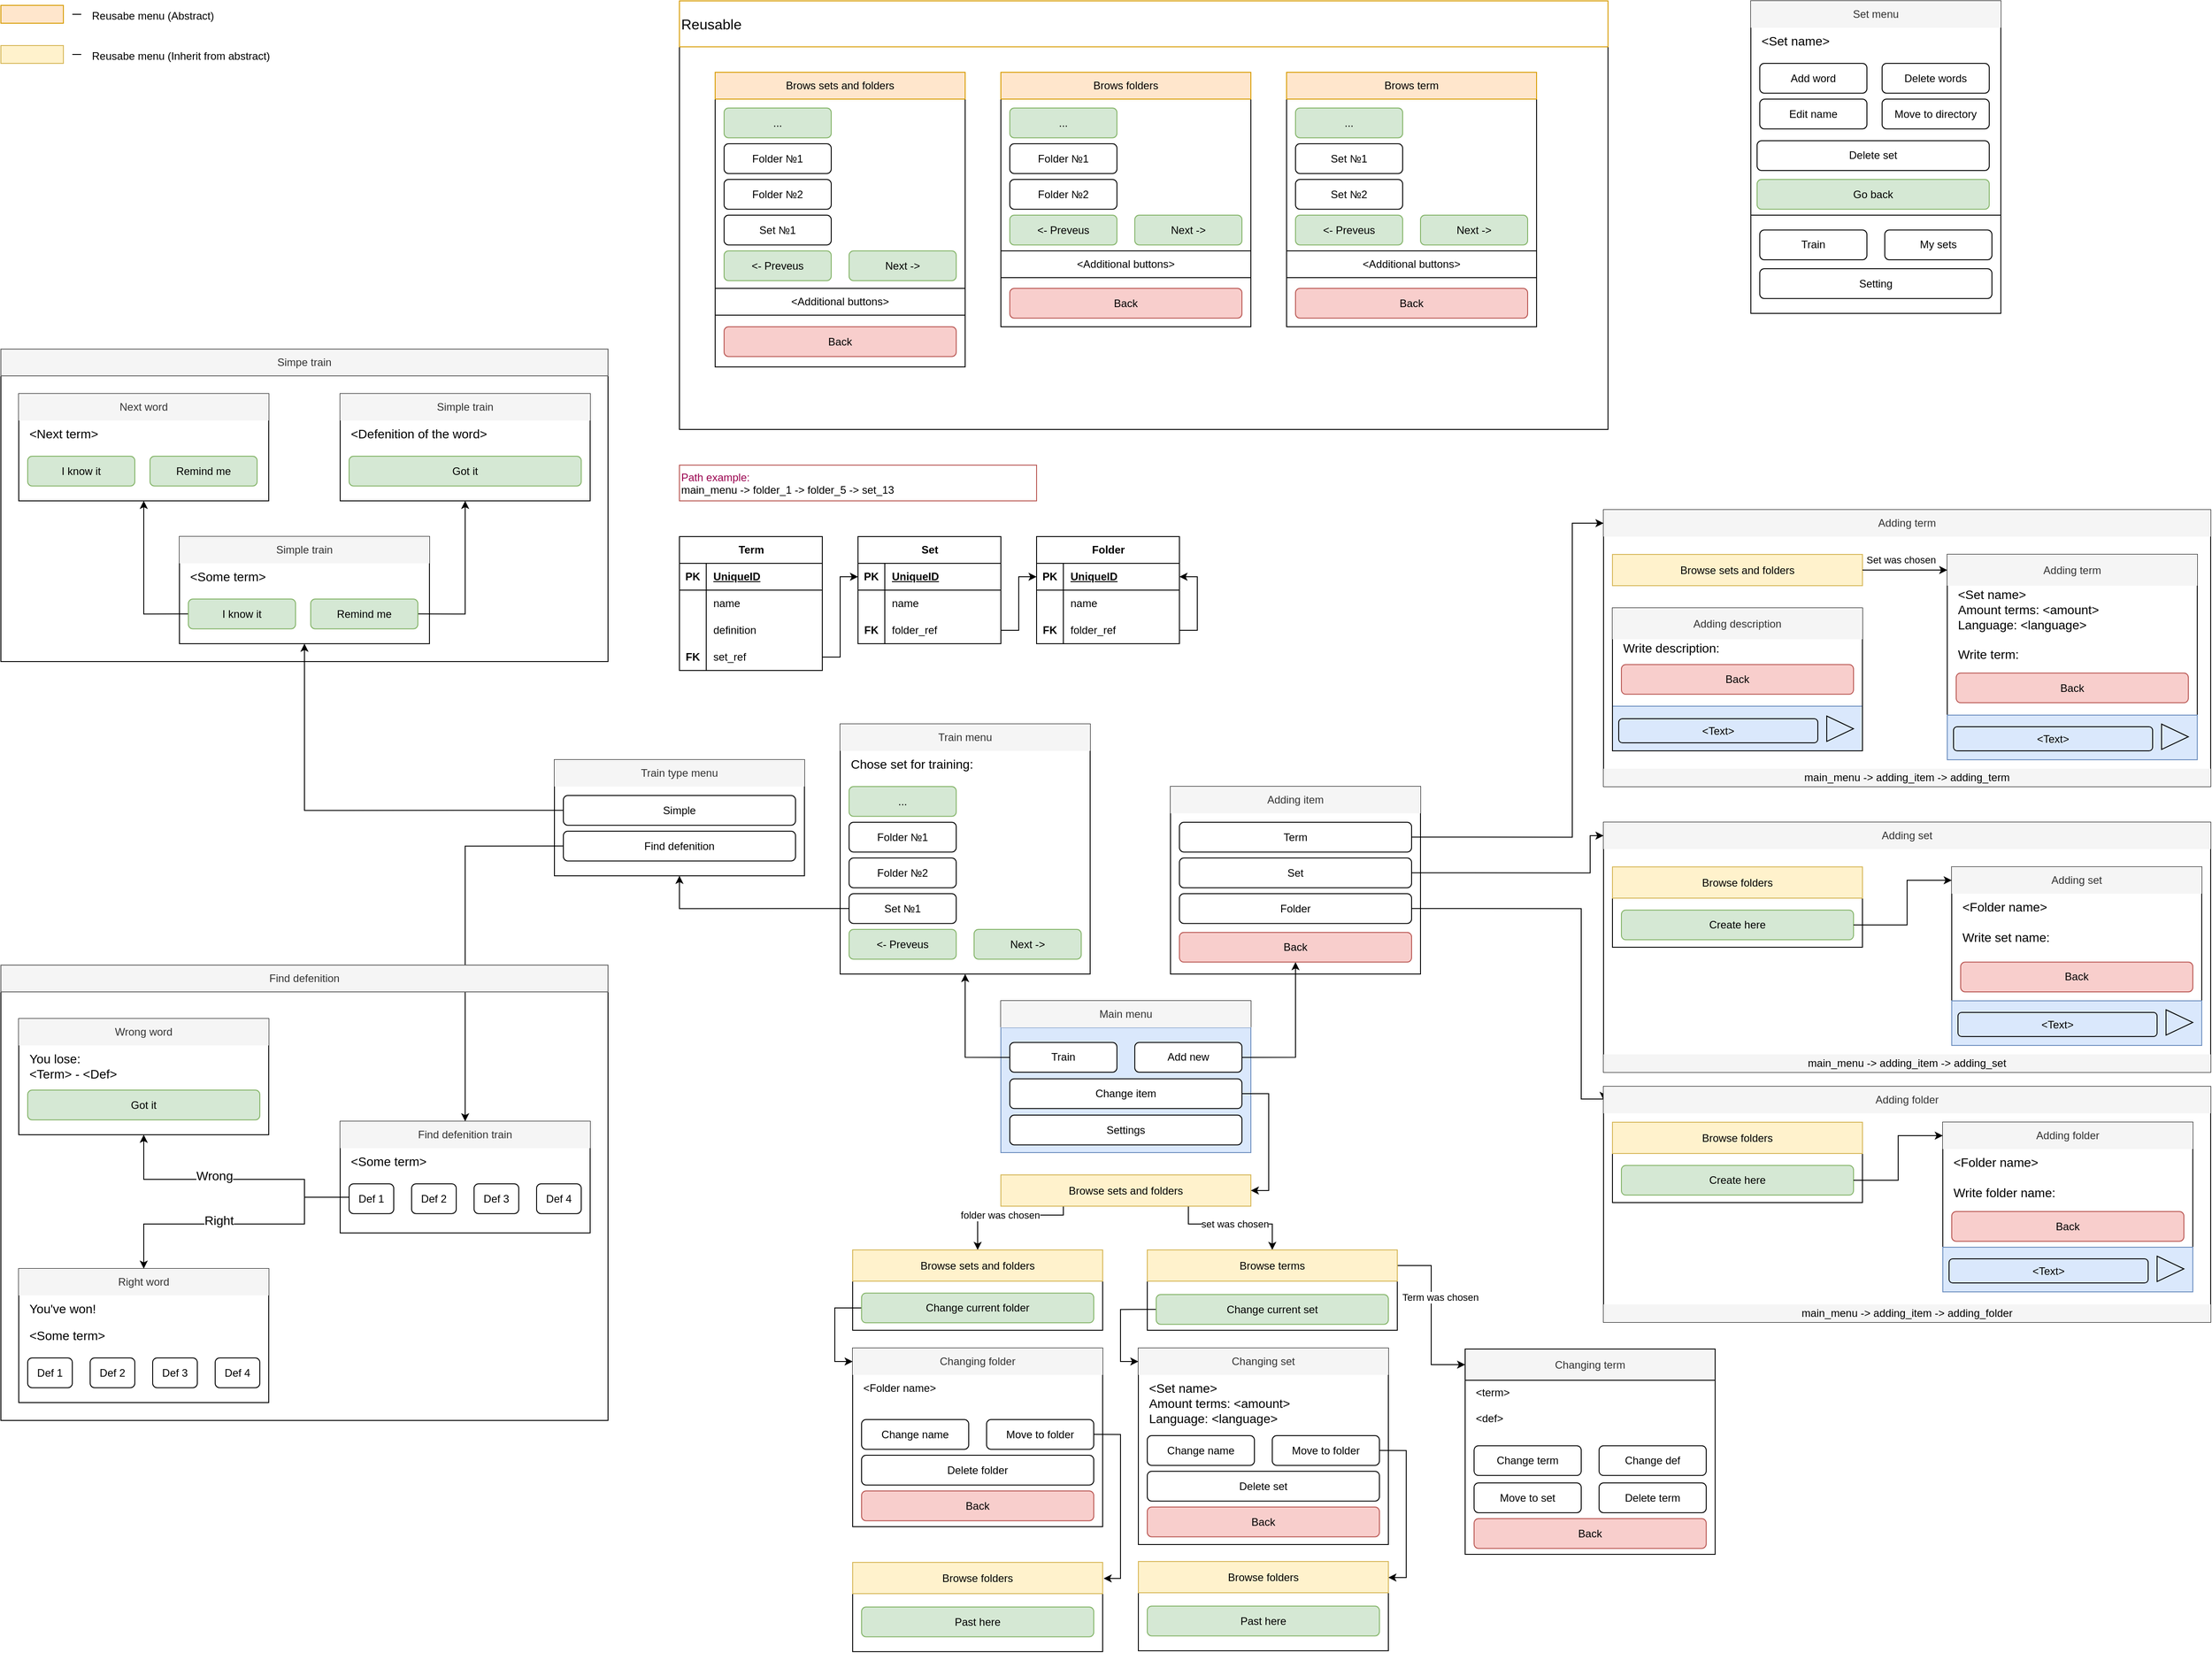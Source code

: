 <mxfile version="21.5.0" type="device">
  <diagram name="Page-1" id="AM1hMHfg8WnOyaeDtfQD">
    <mxGraphModel dx="3088" dy="2007" grid="1" gridSize="10" guides="1" tooltips="1" connect="1" arrows="1" fold="1" page="1" pageScale="1" pageWidth="827" pageHeight="1169" math="0" shadow="0">
      <root>
        <mxCell id="0" />
        <mxCell id="1" parent="0" />
        <mxCell id="WpAiu2beaK-JjXBxnl23-256" value="" style="rounded=0;whiteSpace=wrap;html=1;strokeColor=default;fillColor=none;" parent="1" vertex="1">
          <mxGeometry x="34" y="1069" width="280" height="100" as="geometry" />
        </mxCell>
        <mxCell id="WpAiu2beaK-JjXBxnl23-4" value="" style="rounded=0;whiteSpace=wrap;html=1;fillColor=none;" parent="1" vertex="1">
          <mxGeometry x="-920" y="400" width="680" height="510" as="geometry" />
        </mxCell>
        <mxCell id="gxa2LBCEAJfz-3RnIRaP-87" style="edgeStyle=orthogonalEdgeStyle;rounded=0;orthogonalLoop=1;jettySize=auto;html=1;exitX=1;exitY=0.5;exitDx=0;exitDy=0;entryX=1;entryY=0.5;entryDx=0;entryDy=0;" parent="1" source="gxa2LBCEAJfz-3RnIRaP-84" target="gxa2LBCEAJfz-3RnIRaP-50" edge="1">
          <mxGeometry relative="1" as="geometry" />
        </mxCell>
        <mxCell id="vlzzySrqkPUUnsTJNdSo-57" style="edgeStyle=orthogonalEdgeStyle;rounded=0;orthogonalLoop=1;jettySize=auto;html=1;exitX=0;exitY=0.5;exitDx=0;exitDy=0;" parent="1" source="vlzzySrqkPUUnsTJNdSo-33" edge="1">
          <mxGeometry relative="1" as="geometry">
            <Array as="points">
              <mxPoint x="-160" y="337" />
              <mxPoint x="-160" y="300" />
            </Array>
            <mxPoint x="-160" y="300" as="targetPoint" />
          </mxGeometry>
        </mxCell>
        <mxCell id="vlzzySrqkPUUnsTJNdSo-72" style="edgeStyle=orthogonalEdgeStyle;rounded=0;orthogonalLoop=1;jettySize=auto;html=1;exitX=0;exitY=0.5;exitDx=0;exitDy=0;fontSize=14;" parent="1" source="vlzzySrqkPUUnsTJNdSo-50" edge="1">
          <mxGeometry relative="1" as="geometry">
            <mxPoint x="-580" y="40" as="targetPoint" />
            <Array as="points">
              <mxPoint x="-580" y="227" />
            </Array>
            <mxPoint x="-330" y="-13.335" as="sourcePoint" />
          </mxGeometry>
        </mxCell>
        <mxCell id="vlzzySrqkPUUnsTJNdSo-107" style="edgeStyle=orthogonalEdgeStyle;rounded=0;orthogonalLoop=1;jettySize=auto;html=1;exitX=0;exitY=0.5;exitDx=0;exitDy=0;fontSize=14;entryX=0.5;entryY=0;entryDx=0;entryDy=0;" parent="1" source="vlzzySrqkPUUnsTJNdSo-55" target="vlzzySrqkPUUnsTJNdSo-103" edge="1">
          <mxGeometry relative="1" as="geometry">
            <Array as="points">
              <mxPoint x="-400" y="267" />
            </Array>
            <mxPoint x="-540" y="480" as="targetPoint" />
          </mxGeometry>
        </mxCell>
        <mxCell id="vlzzySrqkPUUnsTJNdSo-128" style="edgeStyle=orthogonalEdgeStyle;rounded=0;orthogonalLoop=1;jettySize=auto;html=1;exitX=0;exitY=0.5;exitDx=0;exitDy=0;fontSize=14;" parent="1" source="vlzzySrqkPUUnsTJNdSo-114" edge="1">
          <mxGeometry relative="1" as="geometry">
            <mxPoint x="-760" y="590" as="targetPoint" />
            <Array as="points">
              <mxPoint x="-530" y="660" />
              <mxPoint x="-580" y="660" />
              <mxPoint x="-580" y="640" />
              <mxPoint x="-760" y="640" />
            </Array>
          </mxGeometry>
        </mxCell>
        <mxCell id="vlzzySrqkPUUnsTJNdSo-129" value="Wrong" style="edgeLabel;html=1;align=center;verticalAlign=middle;resizable=0;points=[];fontSize=14;" parent="vlzzySrqkPUUnsTJNdSo-128" vertex="1" connectable="0">
          <mxGeometry x="0.143" y="-4" relative="1" as="geometry">
            <mxPoint as="offset" />
          </mxGeometry>
        </mxCell>
        <mxCell id="vlzzySrqkPUUnsTJNdSo-140" style="edgeStyle=orthogonalEdgeStyle;rounded=0;orthogonalLoop=1;jettySize=auto;html=1;exitX=0;exitY=0.5;exitDx=0;exitDy=0;fontSize=14;entryX=0.5;entryY=0;entryDx=0;entryDy=0;" parent="1" source="vlzzySrqkPUUnsTJNdSo-114" target="vlzzySrqkPUUnsTJNdSo-136" edge="1">
          <mxGeometry relative="1" as="geometry">
            <mxPoint x="-840" y="810" as="targetPoint" />
            <mxPoint x="-600" y="711.665" as="sourcePoint" />
            <Array as="points">
              <mxPoint x="-530" y="660" />
              <mxPoint x="-580" y="660" />
              <mxPoint x="-580" y="690" />
              <mxPoint x="-760" y="690" />
            </Array>
          </mxGeometry>
        </mxCell>
        <mxCell id="vlzzySrqkPUUnsTJNdSo-141" value="Right" style="edgeLabel;html=1;align=center;verticalAlign=middle;resizable=0;points=[];fontSize=14;" parent="vlzzySrqkPUUnsTJNdSo-140" vertex="1" connectable="0">
          <mxGeometry x="0.143" y="-4" relative="1" as="geometry">
            <mxPoint as="offset" />
          </mxGeometry>
        </mxCell>
        <mxCell id="vlzzySrqkPUUnsTJNdSo-249" value="" style="group" parent="1" vertex="1" connectable="0">
          <mxGeometry x="200" y="440" width="280" height="170" as="geometry" />
        </mxCell>
        <mxCell id="vlzzySrqkPUUnsTJNdSo-14" value="" style="group;strokeColor=default;container=0;" parent="vlzzySrqkPUUnsTJNdSo-249" vertex="1" connectable="0">
          <mxGeometry width="280" height="140" as="geometry" />
        </mxCell>
        <mxCell id="vlzzySrqkPUUnsTJNdSo-8" value="" style="group;fillColor=#dae8fc;strokeColor=#6c8ebf;" parent="vlzzySrqkPUUnsTJNdSo-249" vertex="1" connectable="0">
          <mxGeometry y="30" width="280" height="140" as="geometry" />
        </mxCell>
        <mxCell id="vlzzySrqkPUUnsTJNdSo-4" value="" style="rounded=0;whiteSpace=wrap;html=1;fillColor=#dae8fc;strokeColor=#6c8ebf;" parent="vlzzySrqkPUUnsTJNdSo-8" vertex="1">
          <mxGeometry width="280" height="140" as="geometry" />
        </mxCell>
        <mxCell id="vlzzySrqkPUUnsTJNdSo-1" value="Settings" style="rounded=1;whiteSpace=wrap;html=1;" parent="vlzzySrqkPUUnsTJNdSo-8" vertex="1">
          <mxGeometry x="10" y="98" width="260" height="33.33" as="geometry" />
        </mxCell>
        <mxCell id="vlzzySrqkPUUnsTJNdSo-2" value="Train" style="rounded=1;whiteSpace=wrap;html=1;" parent="vlzzySrqkPUUnsTJNdSo-8" vertex="1">
          <mxGeometry x="10" y="16.67" width="120" height="33.33" as="geometry" />
        </mxCell>
        <mxCell id="vlzzySrqkPUUnsTJNdSo-22" value="Add new" style="rounded=1;whiteSpace=wrap;html=1;" parent="vlzzySrqkPUUnsTJNdSo-8" vertex="1">
          <mxGeometry x="150" y="16.67" width="120" height="33.33" as="geometry" />
        </mxCell>
        <mxCell id="vlzzySrqkPUUnsTJNdSo-248" value="Change item" style="rounded=1;whiteSpace=wrap;html=1;" parent="vlzzySrqkPUUnsTJNdSo-8" vertex="1">
          <mxGeometry x="10" y="57.33" width="260" height="33.33" as="geometry" />
        </mxCell>
        <mxCell id="vlzzySrqkPUUnsTJNdSo-13" value="Main menu" style="text;html=1;strokeColor=none;fillColor=#f5f5f5;align=center;verticalAlign=middle;whiteSpace=wrap;rounded=0;fontColor=#333333;" parent="vlzzySrqkPUUnsTJNdSo-249" vertex="1">
          <mxGeometry width="280" height="30" as="geometry" />
        </mxCell>
        <mxCell id="vlzzySrqkPUUnsTJNdSo-177" style="edgeStyle=orthogonalEdgeStyle;rounded=0;orthogonalLoop=1;jettySize=auto;html=1;exitX=1;exitY=0.5;exitDx=0;exitDy=0;fontSize=14;entryX=0.5;entryY=1;entryDx=0;entryDy=0;" parent="1" source="vlzzySrqkPUUnsTJNdSo-22" target="gxa2LBCEAJfz-3RnIRaP-27" edge="1">
          <mxGeometry relative="1" as="geometry">
            <mxPoint x="520" y="440" as="targetPoint" />
            <Array as="points">
              <mxPoint x="530" y="503" />
            </Array>
          </mxGeometry>
        </mxCell>
        <mxCell id="vlzzySrqkPUUnsTJNdSo-40" style="edgeStyle=orthogonalEdgeStyle;rounded=0;orthogonalLoop=1;jettySize=auto;html=1;exitX=0;exitY=0.5;exitDx=0;exitDy=0;" parent="1" source="vlzzySrqkPUUnsTJNdSo-2" edge="1">
          <mxGeometry relative="1" as="geometry">
            <mxPoint x="160" y="410" as="targetPoint" />
            <Array as="points">
              <mxPoint x="160" y="503" />
              <mxPoint x="160" y="450" />
            </Array>
          </mxGeometry>
        </mxCell>
        <mxCell id="SXfRZvWqgYGiB-Fm8aXO-1" value="" style="group" parent="1" vertex="1" connectable="0">
          <mxGeometry x="20" y="130" width="280" height="280" as="geometry" />
        </mxCell>
        <mxCell id="vlzzySrqkPUUnsTJNdSo-38" value="" style="group;strokeColor=default;container=0;" parent="SXfRZvWqgYGiB-Fm8aXO-1" vertex="1" connectable="0">
          <mxGeometry width="280" height="280" as="geometry" />
        </mxCell>
        <mxCell id="vlzzySrqkPUUnsTJNdSo-29" value="Train menu" style="text;html=1;strokeColor=none;fillColor=#f5f5f5;align=center;verticalAlign=middle;whiteSpace=wrap;rounded=0;fontColor=#333333;" parent="SXfRZvWqgYGiB-Fm8aXO-1" vertex="1">
          <mxGeometry width="280" height="30" as="geometry" />
        </mxCell>
        <mxCell id="vlzzySrqkPUUnsTJNdSo-31" value="Folder №2" style="rounded=1;whiteSpace=wrap;html=1;" parent="SXfRZvWqgYGiB-Fm8aXO-1" vertex="1">
          <mxGeometry x="10" y="150" width="120" height="33.33" as="geometry" />
        </mxCell>
        <mxCell id="vlzzySrqkPUUnsTJNdSo-32" value="Folder №1" style="rounded=1;whiteSpace=wrap;html=1;" parent="SXfRZvWqgYGiB-Fm8aXO-1" vertex="1">
          <mxGeometry x="10" y="110" width="120" height="33.33" as="geometry" />
        </mxCell>
        <mxCell id="vlzzySrqkPUUnsTJNdSo-33" value="Set №1" style="rounded=1;whiteSpace=wrap;html=1;" parent="SXfRZvWqgYGiB-Fm8aXO-1" vertex="1">
          <mxGeometry x="10" y="190" width="120" height="33.33" as="geometry" />
        </mxCell>
        <mxCell id="vlzzySrqkPUUnsTJNdSo-35" value="&amp;lt;- Preveus" style="rounded=1;whiteSpace=wrap;html=1;fillColor=#d5e8d4;strokeColor=#82b366;" parent="SXfRZvWqgYGiB-Fm8aXO-1" vertex="1">
          <mxGeometry x="10" y="230" width="120" height="33.33" as="geometry" />
        </mxCell>
        <mxCell id="vlzzySrqkPUUnsTJNdSo-36" value="Next -&amp;gt;" style="rounded=1;whiteSpace=wrap;html=1;fillColor=#d5e8d4;strokeColor=#82b366;" parent="SXfRZvWqgYGiB-Fm8aXO-1" vertex="1">
          <mxGeometry x="150" y="230" width="120" height="33.33" as="geometry" />
        </mxCell>
        <mxCell id="vlzzySrqkPUUnsTJNdSo-37" value="..." style="rounded=1;whiteSpace=wrap;html=1;fillColor=#d5e8d4;strokeColor=#82b366;" parent="SXfRZvWqgYGiB-Fm8aXO-1" vertex="1">
          <mxGeometry x="10" y="70" width="120" height="33.33" as="geometry" />
        </mxCell>
        <mxCell id="vlzzySrqkPUUnsTJNdSo-246" value="Chose set for training:" style="text;html=1;strokeColor=none;fillColor=none;align=left;verticalAlign=top;whiteSpace=wrap;rounded=0;fontSize=14;" parent="SXfRZvWqgYGiB-Fm8aXO-1" vertex="1">
          <mxGeometry x="10" y="30" width="260" height="40" as="geometry" />
        </mxCell>
        <mxCell id="SXfRZvWqgYGiB-Fm8aXO-2" value="" style="group" parent="1" vertex="1" connectable="0">
          <mxGeometry x="-300" y="170" width="280" height="130" as="geometry" />
        </mxCell>
        <mxCell id="vlzzySrqkPUUnsTJNdSo-56" value="" style="group;strokeColor=default;fillColor=none;container=0;" parent="SXfRZvWqgYGiB-Fm8aXO-2" vertex="1" connectable="0">
          <mxGeometry width="280" height="130" as="geometry" />
        </mxCell>
        <mxCell id="vlzzySrqkPUUnsTJNdSo-50" value="Simple" style="rounded=1;whiteSpace=wrap;html=1;" parent="SXfRZvWqgYGiB-Fm8aXO-2" vertex="1">
          <mxGeometry x="10" y="40" width="260" height="33.33" as="geometry" />
        </mxCell>
        <mxCell id="vlzzySrqkPUUnsTJNdSo-47" value="Train type menu" style="text;html=1;strokeColor=none;fillColor=#f5f5f5;align=center;verticalAlign=middle;whiteSpace=wrap;rounded=0;fontColor=#333333;" parent="SXfRZvWqgYGiB-Fm8aXO-2" vertex="1">
          <mxGeometry width="280" height="30" as="geometry" />
        </mxCell>
        <mxCell id="vlzzySrqkPUUnsTJNdSo-55" value="Find defenition" style="rounded=1;whiteSpace=wrap;html=1;" parent="SXfRZvWqgYGiB-Fm8aXO-2" vertex="1">
          <mxGeometry x="10" y="80" width="260" height="33.33" as="geometry" />
        </mxCell>
        <mxCell id="SXfRZvWqgYGiB-Fm8aXO-3" value="" style="group" parent="1" vertex="1" connectable="0">
          <mxGeometry x="-540" y="575" width="280" height="125" as="geometry" />
        </mxCell>
        <mxCell id="vlzzySrqkPUUnsTJNdSo-97" value="" style="group;strokeColor=default;rounded=0;shadow=0;glass=0;container=0;" parent="SXfRZvWqgYGiB-Fm8aXO-3" vertex="1" connectable="0">
          <mxGeometry width="280" height="125" as="geometry" />
        </mxCell>
        <mxCell id="vlzzySrqkPUUnsTJNdSo-103" value="Find defenition train" style="text;html=1;strokeColor=none;fillColor=#f5f5f5;align=center;verticalAlign=middle;whiteSpace=wrap;rounded=0;fontColor=#333333;" parent="SXfRZvWqgYGiB-Fm8aXO-3" vertex="1">
          <mxGeometry width="280" height="30" as="geometry" />
        </mxCell>
        <mxCell id="vlzzySrqkPUUnsTJNdSo-104" value="&amp;lt;Some term&amp;gt;" style="text;html=1;strokeColor=none;fillColor=none;align=left;verticalAlign=top;whiteSpace=wrap;rounded=0;fontSize=14;" parent="SXfRZvWqgYGiB-Fm8aXO-3" vertex="1">
          <mxGeometry x="10" y="30" width="260" height="40" as="geometry" />
        </mxCell>
        <mxCell id="vlzzySrqkPUUnsTJNdSo-114" value="Def 1" style="rounded=1;whiteSpace=wrap;html=1;" parent="SXfRZvWqgYGiB-Fm8aXO-3" vertex="1">
          <mxGeometry x="10" y="70" width="50" height="33.33" as="geometry" />
        </mxCell>
        <mxCell id="vlzzySrqkPUUnsTJNdSo-115" value="Def 2" style="rounded=1;whiteSpace=wrap;html=1;" parent="SXfRZvWqgYGiB-Fm8aXO-3" vertex="1">
          <mxGeometry x="80" y="70" width="50" height="33.33" as="geometry" />
        </mxCell>
        <mxCell id="vlzzySrqkPUUnsTJNdSo-116" value="Def 3" style="rounded=1;whiteSpace=wrap;html=1;" parent="SXfRZvWqgYGiB-Fm8aXO-3" vertex="1">
          <mxGeometry x="150" y="70" width="50" height="33.33" as="geometry" />
        </mxCell>
        <mxCell id="vlzzySrqkPUUnsTJNdSo-117" value="Def 4" style="rounded=1;whiteSpace=wrap;html=1;" parent="SXfRZvWqgYGiB-Fm8aXO-3" vertex="1">
          <mxGeometry x="220" y="70" width="50" height="33.33" as="geometry" />
        </mxCell>
        <mxCell id="SXfRZvWqgYGiB-Fm8aXO-4" value="" style="group" parent="1" vertex="1" connectable="0">
          <mxGeometry x="-900" y="740" width="280" height="150" as="geometry" />
        </mxCell>
        <mxCell id="vlzzySrqkPUUnsTJNdSo-149" value="" style="group;strokeColor=default;container=0;" parent="SXfRZvWqgYGiB-Fm8aXO-4" vertex="1" connectable="0">
          <mxGeometry width="280" height="150" as="geometry" />
        </mxCell>
        <mxCell id="vlzzySrqkPUUnsTJNdSo-130" value="" style="group;strokeColor=none;rounded=0;shadow=0;glass=0;container=0;" parent="SXfRZvWqgYGiB-Fm8aXO-4" vertex="1" connectable="0">
          <mxGeometry y="20" width="280" height="130" as="geometry" />
        </mxCell>
        <mxCell id="vlzzySrqkPUUnsTJNdSo-142" value="&amp;lt;Some term&amp;gt;" style="text;html=1;strokeColor=none;fillColor=none;align=left;verticalAlign=top;whiteSpace=wrap;rounded=0;fontSize=14;" parent="SXfRZvWqgYGiB-Fm8aXO-4" vertex="1">
          <mxGeometry x="10" y="60" width="260" height="40" as="geometry" />
        </mxCell>
        <mxCell id="vlzzySrqkPUUnsTJNdSo-143" value="Def 1" style="rounded=1;whiteSpace=wrap;html=1;" parent="SXfRZvWqgYGiB-Fm8aXO-4" vertex="1">
          <mxGeometry x="10" y="100" width="50" height="33.33" as="geometry" />
        </mxCell>
        <mxCell id="vlzzySrqkPUUnsTJNdSo-144" value="Def 2" style="rounded=1;whiteSpace=wrap;html=1;" parent="SXfRZvWqgYGiB-Fm8aXO-4" vertex="1">
          <mxGeometry x="80" y="100" width="50" height="33.33" as="geometry" />
        </mxCell>
        <mxCell id="vlzzySrqkPUUnsTJNdSo-145" value="Def 3" style="rounded=1;whiteSpace=wrap;html=1;" parent="SXfRZvWqgYGiB-Fm8aXO-4" vertex="1">
          <mxGeometry x="150" y="100" width="50" height="33.33" as="geometry" />
        </mxCell>
        <mxCell id="vlzzySrqkPUUnsTJNdSo-146" value="Def 4" style="rounded=1;whiteSpace=wrap;html=1;" parent="SXfRZvWqgYGiB-Fm8aXO-4" vertex="1">
          <mxGeometry x="220" y="100" width="50" height="33.33" as="geometry" />
        </mxCell>
        <mxCell id="vlzzySrqkPUUnsTJNdSo-136" value="Right word" style="text;html=1;strokeColor=none;fillColor=#f5f5f5;align=center;verticalAlign=middle;whiteSpace=wrap;rounded=0;fontColor=#333333;" parent="SXfRZvWqgYGiB-Fm8aXO-4" vertex="1">
          <mxGeometry width="280" height="30" as="geometry" />
        </mxCell>
        <mxCell id="vlzzySrqkPUUnsTJNdSo-137" value="You&#39;ve won!" style="text;html=1;strokeColor=none;fillColor=none;align=left;verticalAlign=top;whiteSpace=wrap;rounded=0;fontSize=14;" parent="SXfRZvWqgYGiB-Fm8aXO-4" vertex="1">
          <mxGeometry x="10" y="30" width="260" height="30" as="geometry" />
        </mxCell>
        <mxCell id="SXfRZvWqgYGiB-Fm8aXO-5" value="" style="group" parent="1" vertex="1" connectable="0">
          <mxGeometry x="-900" y="460" width="280" height="130" as="geometry" />
        </mxCell>
        <mxCell id="vlzzySrqkPUUnsTJNdSo-118" value="" style="group;strokeColor=default;rounded=0;shadow=0;glass=0;container=0;" parent="SXfRZvWqgYGiB-Fm8aXO-5" vertex="1" connectable="0">
          <mxGeometry width="280" height="130" as="geometry" />
        </mxCell>
        <mxCell id="vlzzySrqkPUUnsTJNdSo-124" value="Wrong word" style="text;html=1;strokeColor=none;fillColor=#f5f5f5;align=center;verticalAlign=middle;whiteSpace=wrap;rounded=0;fontColor=#333333;" parent="SXfRZvWqgYGiB-Fm8aXO-5" vertex="1">
          <mxGeometry width="280" height="30" as="geometry" />
        </mxCell>
        <mxCell id="vlzzySrqkPUUnsTJNdSo-125" value="You lose:&lt;br&gt;&amp;lt;Term&amp;gt; - &amp;lt;Def&amp;gt;" style="text;html=1;strokeColor=none;fillColor=none;align=left;verticalAlign=top;whiteSpace=wrap;rounded=0;fontSize=14;" parent="SXfRZvWqgYGiB-Fm8aXO-5" vertex="1">
          <mxGeometry x="10" y="30" width="260" height="50" as="geometry" />
        </mxCell>
        <mxCell id="vlzzySrqkPUUnsTJNdSo-126" value="Got it" style="rounded=1;whiteSpace=wrap;html=1;fillColor=#d5e8d4;strokeColor=#82b366;" parent="SXfRZvWqgYGiB-Fm8aXO-5" vertex="1">
          <mxGeometry x="10" y="80" width="260" height="33.33" as="geometry" />
        </mxCell>
        <mxCell id="WpAiu2beaK-JjXBxnl23-3" value="" style="group" parent="1" vertex="1" connectable="0">
          <mxGeometry x="-920" y="-290" width="680" height="350" as="geometry" />
        </mxCell>
        <mxCell id="WpAiu2beaK-JjXBxnl23-1" value="" style="rounded=0;whiteSpace=wrap;html=1;fillColor=none;" parent="WpAiu2beaK-JjXBxnl23-3" vertex="1">
          <mxGeometry width="680" height="350" as="geometry" />
        </mxCell>
        <mxCell id="vlzzySrqkPUUnsTJNdSo-94" style="edgeStyle=orthogonalEdgeStyle;rounded=0;orthogonalLoop=1;jettySize=auto;html=1;exitX=0;exitY=0.5;exitDx=0;exitDy=0;fontSize=14;" parent="WpAiu2beaK-JjXBxnl23-3" source="vlzzySrqkPUUnsTJNdSo-69" edge="1">
          <mxGeometry relative="1" as="geometry">
            <mxPoint x="160" y="170" as="targetPoint" />
            <Array as="points">
              <mxPoint x="160" y="297" />
              <mxPoint x="160" y="170" />
            </Array>
          </mxGeometry>
        </mxCell>
        <mxCell id="vlzzySrqkPUUnsTJNdSo-96" style="edgeStyle=orthogonalEdgeStyle;rounded=0;orthogonalLoop=1;jettySize=auto;html=1;exitX=1;exitY=0.5;exitDx=0;exitDy=0;fontSize=14;" parent="WpAiu2beaK-JjXBxnl23-3" source="vlzzySrqkPUUnsTJNdSo-70" edge="1">
          <mxGeometry relative="1" as="geometry">
            <mxPoint x="520" y="170" as="targetPoint" />
            <Array as="points">
              <mxPoint x="520" y="297" />
            </Array>
          </mxGeometry>
        </mxCell>
        <mxCell id="SXfRZvWqgYGiB-Fm8aXO-6" value="" style="group" parent="WpAiu2beaK-JjXBxnl23-3" vertex="1" connectable="0">
          <mxGeometry x="200" y="210" width="280" height="120" as="geometry" />
        </mxCell>
        <mxCell id="vlzzySrqkPUUnsTJNdSo-58" value="" style="group;strokeColor=default;rounded=0;shadow=0;glass=0;container=0;" parent="SXfRZvWqgYGiB-Fm8aXO-6" vertex="1" connectable="0">
          <mxGeometry width="280" height="120" as="geometry" />
        </mxCell>
        <mxCell id="vlzzySrqkPUUnsTJNdSo-65" value="Simple train" style="text;html=1;strokeColor=none;fillColor=#f5f5f5;align=center;verticalAlign=middle;whiteSpace=wrap;rounded=0;fontColor=#333333;" parent="SXfRZvWqgYGiB-Fm8aXO-6" vertex="1">
          <mxGeometry width="280" height="30" as="geometry" />
        </mxCell>
        <mxCell id="vlzzySrqkPUUnsTJNdSo-68" value="&amp;lt;Some term&amp;gt;" style="text;html=1;strokeColor=none;fillColor=none;align=left;verticalAlign=top;whiteSpace=wrap;rounded=0;fontSize=14;" parent="SXfRZvWqgYGiB-Fm8aXO-6" vertex="1">
          <mxGeometry x="10" y="30" width="260" height="40" as="geometry" />
        </mxCell>
        <mxCell id="vlzzySrqkPUUnsTJNdSo-69" value="I know it" style="rounded=1;whiteSpace=wrap;html=1;fillColor=#d5e8d4;strokeColor=#82b366;" parent="SXfRZvWqgYGiB-Fm8aXO-6" vertex="1">
          <mxGeometry x="10" y="70" width="120" height="33.33" as="geometry" />
        </mxCell>
        <mxCell id="vlzzySrqkPUUnsTJNdSo-70" value="Remind me" style="rounded=1;whiteSpace=wrap;html=1;fillColor=#d5e8d4;strokeColor=#82b366;" parent="SXfRZvWqgYGiB-Fm8aXO-6" vertex="1">
          <mxGeometry x="147" y="70" width="120" height="33.33" as="geometry" />
        </mxCell>
        <mxCell id="SXfRZvWqgYGiB-Fm8aXO-7" value="" style="group" parent="WpAiu2beaK-JjXBxnl23-3" vertex="1" connectable="0">
          <mxGeometry x="380" y="50" width="280" height="120" as="geometry" />
        </mxCell>
        <mxCell id="vlzzySrqkPUUnsTJNdSo-73" value="" style="group;strokeColor=default;rounded=0;shadow=0;glass=0;container=0;" parent="SXfRZvWqgYGiB-Fm8aXO-7" vertex="1" connectable="0">
          <mxGeometry width="280" height="120" as="geometry" />
        </mxCell>
        <mxCell id="vlzzySrqkPUUnsTJNdSo-79" value="Simple train" style="text;html=1;strokeColor=none;fillColor=#f5f5f5;align=center;verticalAlign=middle;whiteSpace=wrap;rounded=0;fontColor=#333333;" parent="SXfRZvWqgYGiB-Fm8aXO-7" vertex="1">
          <mxGeometry width="280" height="30" as="geometry" />
        </mxCell>
        <mxCell id="vlzzySrqkPUUnsTJNdSo-80" value="&amp;lt;Defenition of the word&amp;gt;" style="text;html=1;strokeColor=none;fillColor=none;align=left;verticalAlign=top;whiteSpace=wrap;rounded=0;fontSize=14;" parent="SXfRZvWqgYGiB-Fm8aXO-7" vertex="1">
          <mxGeometry x="10" y="30" width="260" height="40" as="geometry" />
        </mxCell>
        <mxCell id="vlzzySrqkPUUnsTJNdSo-81" value="Got it" style="rounded=1;whiteSpace=wrap;html=1;fillColor=#d5e8d4;strokeColor=#82b366;" parent="SXfRZvWqgYGiB-Fm8aXO-7" vertex="1">
          <mxGeometry x="10" y="70" width="260" height="33.33" as="geometry" />
        </mxCell>
        <mxCell id="SXfRZvWqgYGiB-Fm8aXO-8" value="" style="group" parent="WpAiu2beaK-JjXBxnl23-3" vertex="1" connectable="0">
          <mxGeometry x="20" y="50" width="280" height="120" as="geometry" />
        </mxCell>
        <mxCell id="vlzzySrqkPUUnsTJNdSo-84" value="" style="group;strokeColor=default;rounded=0;shadow=0;glass=0;container=0;" parent="SXfRZvWqgYGiB-Fm8aXO-8" vertex="1" connectable="0">
          <mxGeometry width="280" height="120" as="geometry" />
        </mxCell>
        <mxCell id="vlzzySrqkPUUnsTJNdSo-90" value="Next word" style="text;html=1;strokeColor=none;fillColor=#f5f5f5;align=center;verticalAlign=middle;whiteSpace=wrap;rounded=0;fontColor=#333333;" parent="SXfRZvWqgYGiB-Fm8aXO-8" vertex="1">
          <mxGeometry width="280" height="30" as="geometry" />
        </mxCell>
        <mxCell id="vlzzySrqkPUUnsTJNdSo-91" value="&amp;lt;Next term&amp;gt;" style="text;html=1;strokeColor=none;fillColor=none;align=left;verticalAlign=top;whiteSpace=wrap;rounded=0;fontSize=14;" parent="SXfRZvWqgYGiB-Fm8aXO-8" vertex="1">
          <mxGeometry x="10" y="30" width="260" height="40" as="geometry" />
        </mxCell>
        <mxCell id="vlzzySrqkPUUnsTJNdSo-92" value="I know it" style="rounded=1;whiteSpace=wrap;html=1;fillColor=#d5e8d4;strokeColor=#82b366;" parent="SXfRZvWqgYGiB-Fm8aXO-8" vertex="1">
          <mxGeometry x="10" y="70" width="120" height="33.33" as="geometry" />
        </mxCell>
        <mxCell id="vlzzySrqkPUUnsTJNdSo-93" value="Remind me" style="rounded=1;whiteSpace=wrap;html=1;fillColor=#d5e8d4;strokeColor=#82b366;" parent="SXfRZvWqgYGiB-Fm8aXO-8" vertex="1">
          <mxGeometry x="147" y="70" width="120" height="33.33" as="geometry" />
        </mxCell>
        <mxCell id="WpAiu2beaK-JjXBxnl23-2" value="Simpe train" style="text;html=1;strokeColor=#666666;fillColor=#f5f5f5;align=center;verticalAlign=middle;whiteSpace=wrap;rounded=0;fontColor=#333333;" parent="WpAiu2beaK-JjXBxnl23-3" vertex="1">
          <mxGeometry width="680" height="30" as="geometry" />
        </mxCell>
        <mxCell id="WpAiu2beaK-JjXBxnl23-5" value="Find defenition" style="text;html=1;strokeColor=#666666;fillColor=#f5f5f5;align=center;verticalAlign=middle;whiteSpace=wrap;rounded=0;fontColor=#333333;" parent="1" vertex="1">
          <mxGeometry x="-920" y="400" width="680" height="30" as="geometry" />
        </mxCell>
        <mxCell id="WpAiu2beaK-JjXBxnl23-61" style="edgeStyle=orthogonalEdgeStyle;rounded=0;orthogonalLoop=1;jettySize=auto;html=1;exitX=1;exitY=0.5;exitDx=0;exitDy=0;entryX=0;entryY=0.5;entryDx=0;entryDy=0;" parent="1" source="WpAiu2beaK-JjXBxnl23-55" target="WpAiu2beaK-JjXBxnl23-7" edge="1">
          <mxGeometry relative="1" as="geometry">
            <mxPoint x="900" y="-100" as="targetPoint" />
            <Array as="points">
              <mxPoint x="840" y="257" />
              <mxPoint x="840" y="-95" />
            </Array>
          </mxGeometry>
        </mxCell>
        <mxCell id="WpAiu2beaK-JjXBxnl23-62" style="edgeStyle=orthogonalEdgeStyle;rounded=0;orthogonalLoop=1;jettySize=auto;html=1;exitX=1;exitY=0.5;exitDx=0;exitDy=0;entryX=0;entryY=0.5;entryDx=0;entryDy=0;" parent="1" source="WpAiu2beaK-JjXBxnl23-54" target="WpAiu2beaK-JjXBxnl23-29" edge="1">
          <mxGeometry relative="1" as="geometry">
            <Array as="points">
              <mxPoint x="860" y="297" />
              <mxPoint x="860" y="255" />
            </Array>
          </mxGeometry>
        </mxCell>
        <mxCell id="WpAiu2beaK-JjXBxnl23-63" style="edgeStyle=orthogonalEdgeStyle;rounded=0;orthogonalLoop=1;jettySize=auto;html=1;exitX=1;exitY=0.5;exitDx=0;exitDy=0;entryX=0;entryY=0.5;entryDx=0;entryDy=0;" parent="1" source="WpAiu2beaK-JjXBxnl23-56" target="WpAiu2beaK-JjXBxnl23-81" edge="1">
          <mxGeometry relative="1" as="geometry">
            <mxPoint x="890" y="695" as="targetPoint" />
            <Array as="points">
              <mxPoint x="850" y="337" />
              <mxPoint x="850" y="550" />
              <mxPoint x="875" y="550" />
            </Array>
          </mxGeometry>
        </mxCell>
        <mxCell id="WpAiu2beaK-JjXBxnl23-157" value="set was chosen" style="edgeStyle=orthogonalEdgeStyle;rounded=0;orthogonalLoop=1;jettySize=auto;html=1;exitX=0.75;exitY=1;exitDx=0;exitDy=0;entryX=0.5;entryY=0;entryDx=0;entryDy=0;" parent="1" source="WpAiu2beaK-JjXBxnl23-114" target="WpAiu2beaK-JjXBxnl23-252" edge="1">
          <mxGeometry relative="1" as="geometry">
            <mxPoint x="210" y="811.665" as="sourcePoint" />
            <mxPoint x="200" y="735" as="targetPoint" />
            <Array as="points">
              <mxPoint x="410" y="690" />
              <mxPoint x="504" y="690" />
            </Array>
          </mxGeometry>
        </mxCell>
        <mxCell id="WpAiu2beaK-JjXBxnl23-158" value="folder was chosen" style="edgeStyle=orthogonalEdgeStyle;rounded=0;orthogonalLoop=1;jettySize=auto;html=1;exitX=0.25;exitY=1;exitDx=0;exitDy=0;entryX=0.5;entryY=0;entryDx=0;entryDy=0;" parent="1" source="WpAiu2beaK-JjXBxnl23-114" target="WpAiu2beaK-JjXBxnl23-248" edge="1">
          <mxGeometry x="0.116" relative="1" as="geometry">
            <mxPoint x="210" y="771.665" as="sourcePoint" />
            <mxPoint x="-130" y="735" as="targetPoint" />
            <Array as="points">
              <mxPoint x="270" y="680" />
              <mxPoint x="174" y="680" />
            </Array>
            <mxPoint as="offset" />
          </mxGeometry>
        </mxCell>
        <mxCell id="WpAiu2beaK-JjXBxnl23-165" value="" style="group" parent="1" vertex="1" connectable="0">
          <mxGeometry x="720" y="830" width="280" height="230" as="geometry" />
        </mxCell>
        <mxCell id="WpAiu2beaK-JjXBxnl23-148" value="w" style="group;strokeColor=default;container=0;fillColor=none;" parent="WpAiu2beaK-JjXBxnl23-165" vertex="1" connectable="0">
          <mxGeometry width="280" height="230" as="geometry" />
        </mxCell>
        <mxCell id="WpAiu2beaK-JjXBxnl23-149" value="Changing term" style="text;html=1;strokeColor=default;fillColor=#f5f5f5;align=center;verticalAlign=middle;whiteSpace=wrap;rounded=0;fontColor=#333333;" parent="WpAiu2beaK-JjXBxnl23-165" vertex="1">
          <mxGeometry width="280" height="35" as="geometry" />
        </mxCell>
        <mxCell id="WpAiu2beaK-JjXBxnl23-154" value="Back" style="rounded=1;whiteSpace=wrap;html=1;fillColor=#f8cecc;strokeColor=#b85450;" parent="WpAiu2beaK-JjXBxnl23-165" vertex="1">
          <mxGeometry x="10" y="190" width="260" height="33.33" as="geometry" />
        </mxCell>
        <mxCell id="WpAiu2beaK-JjXBxnl23-159" value="Change term" style="rounded=1;whiteSpace=wrap;html=1;" parent="WpAiu2beaK-JjXBxnl23-165" vertex="1">
          <mxGeometry x="10" y="108.33" width="120" height="33.33" as="geometry" />
        </mxCell>
        <mxCell id="WpAiu2beaK-JjXBxnl23-160" value="&amp;lt;term&amp;gt;&lt;br&gt;&lt;br&gt;&amp;lt;def&amp;gt;" style="text;html=1;strokeColor=none;fillColor=none;align=left;verticalAlign=top;whiteSpace=wrap;rounded=0;" parent="WpAiu2beaK-JjXBxnl23-165" vertex="1">
          <mxGeometry x="10" y="35" width="260" height="65" as="geometry" />
        </mxCell>
        <mxCell id="WpAiu2beaK-JjXBxnl23-162" value="Change def" style="rounded=1;whiteSpace=wrap;html=1;" parent="WpAiu2beaK-JjXBxnl23-165" vertex="1">
          <mxGeometry x="150" y="108.33" width="120" height="33.33" as="geometry" />
        </mxCell>
        <mxCell id="WpAiu2beaK-JjXBxnl23-163" value="Delete term" style="rounded=1;whiteSpace=wrap;html=1;" parent="WpAiu2beaK-JjXBxnl23-165" vertex="1">
          <mxGeometry x="150" y="150" width="120" height="33.33" as="geometry" />
        </mxCell>
        <mxCell id="WpAiu2beaK-JjXBxnl23-164" value="Move to set" style="rounded=1;whiteSpace=wrap;html=1;" parent="WpAiu2beaK-JjXBxnl23-165" vertex="1">
          <mxGeometry x="10" y="150" width="120" height="33.33" as="geometry" />
        </mxCell>
        <mxCell id="WpAiu2beaK-JjXBxnl23-177" style="edgeStyle=orthogonalEdgeStyle;rounded=0;orthogonalLoop=1;jettySize=auto;html=1;exitX=0;exitY=0.5;exitDx=0;exitDy=0;entryX=0;entryY=0.5;entryDx=0;entryDy=0;" parent="1" source="WpAiu2beaK-JjXBxnl23-146" target="WpAiu2beaK-JjXBxnl23-168" edge="1">
          <mxGeometry relative="1" as="geometry">
            <Array as="points">
              <mxPoint x="334" y="786" />
              <mxPoint x="334" y="844" />
            </Array>
          </mxGeometry>
        </mxCell>
        <mxCell id="WpAiu2beaK-JjXBxnl23-178" value="" style="group" parent="1" vertex="1" connectable="0">
          <mxGeometry x="34" y="829" width="280" height="200" as="geometry" />
        </mxCell>
        <mxCell id="WpAiu2beaK-JjXBxnl23-179" value="w" style="group;strokeColor=default;container=0;fillColor=none;" parent="WpAiu2beaK-JjXBxnl23-178" vertex="1" connectable="0">
          <mxGeometry width="280" height="200" as="geometry" />
        </mxCell>
        <mxCell id="WpAiu2beaK-JjXBxnl23-180" value="Changing folder" style="text;html=1;strokeColor=none;fillColor=#f5f5f5;align=center;verticalAlign=middle;whiteSpace=wrap;rounded=0;fontColor=#333333;" parent="WpAiu2beaK-JjXBxnl23-178" vertex="1">
          <mxGeometry width="280" height="30" as="geometry" />
        </mxCell>
        <mxCell id="WpAiu2beaK-JjXBxnl23-181" value="Back" style="rounded=1;whiteSpace=wrap;html=1;fillColor=#f8cecc;strokeColor=#b85450;" parent="WpAiu2beaK-JjXBxnl23-178" vertex="1">
          <mxGeometry x="10" y="160" width="260" height="33.33" as="geometry" />
        </mxCell>
        <mxCell id="WpAiu2beaK-JjXBxnl23-182" value="Change name" style="rounded=1;whiteSpace=wrap;html=1;" parent="WpAiu2beaK-JjXBxnl23-178" vertex="1">
          <mxGeometry x="10" y="80" width="120" height="33.33" as="geometry" />
        </mxCell>
        <mxCell id="WpAiu2beaK-JjXBxnl23-183" value="&amp;lt;Folder name&amp;gt;" style="text;html=1;strokeColor=none;fillColor=none;align=left;verticalAlign=middle;whiteSpace=wrap;rounded=0;" parent="WpAiu2beaK-JjXBxnl23-178" vertex="1">
          <mxGeometry x="10" y="30" width="100" height="30" as="geometry" />
        </mxCell>
        <mxCell id="WpAiu2beaK-JjXBxnl23-184" value="Delete folder" style="rounded=1;whiteSpace=wrap;html=1;" parent="WpAiu2beaK-JjXBxnl23-178" vertex="1">
          <mxGeometry x="10" y="120" width="260" height="33.33" as="geometry" />
        </mxCell>
        <mxCell id="WpAiu2beaK-JjXBxnl23-185" value="Move to folder" style="rounded=1;whiteSpace=wrap;html=1;" parent="WpAiu2beaK-JjXBxnl23-178" vertex="1">
          <mxGeometry x="150" y="80" width="120" height="33.33" as="geometry" />
        </mxCell>
        <mxCell id="WpAiu2beaK-JjXBxnl23-186" style="edgeStyle=orthogonalEdgeStyle;rounded=0;orthogonalLoop=1;jettySize=auto;html=1;exitX=0;exitY=0.5;exitDx=0;exitDy=0;entryX=0;entryY=0.5;entryDx=0;entryDy=0;" parent="1" source="WpAiu2beaK-JjXBxnl23-123" target="WpAiu2beaK-JjXBxnl23-180" edge="1">
          <mxGeometry relative="1" as="geometry">
            <Array as="points">
              <mxPoint x="14" y="784" />
              <mxPoint x="14" y="844" />
            </Array>
          </mxGeometry>
        </mxCell>
        <mxCell id="WpAiu2beaK-JjXBxnl23-197" style="edgeStyle=orthogonalEdgeStyle;rounded=0;orthogonalLoop=1;jettySize=auto;html=1;exitX=1;exitY=0.5;exitDx=0;exitDy=0;entryX=1.004;entryY=0.18;entryDx=0;entryDy=0;entryPerimeter=0;" parent="1" source="WpAiu2beaK-JjXBxnl23-185" target="WpAiu2beaK-JjXBxnl23-256" edge="1">
          <mxGeometry relative="1" as="geometry">
            <Array as="points">
              <mxPoint x="334" y="926" />
              <mxPoint x="334" y="1087" />
            </Array>
          </mxGeometry>
        </mxCell>
        <mxCell id="WpAiu2beaK-JjXBxnl23-208" style="edgeStyle=orthogonalEdgeStyle;rounded=0;orthogonalLoop=1;jettySize=auto;html=1;exitX=1;exitY=0.5;exitDx=0;exitDy=0;entryX=1;entryY=0.5;entryDx=0;entryDy=0;" parent="1" source="WpAiu2beaK-JjXBxnl23-175" target="WpAiu2beaK-JjXBxnl23-258" edge="1">
          <mxGeometry relative="1" as="geometry">
            <mxPoint x="633.95" y="1074" as="targetPoint" />
            <Array as="points">
              <mxPoint x="654" y="944" />
              <mxPoint x="654" y="1086" />
              <mxPoint x="634" y="1086" />
            </Array>
          </mxGeometry>
        </mxCell>
        <mxCell id="WpAiu2beaK-JjXBxnl23-220" value="" style="group" parent="1" vertex="1" connectable="0">
          <mxGeometry x="1040" y="-680" width="280" height="350" as="geometry" />
        </mxCell>
        <mxCell id="vlzzySrqkPUUnsTJNdSo-194" value="" style="group;strokeColor=default;container=0;" parent="WpAiu2beaK-JjXBxnl23-220" vertex="1" connectable="0">
          <mxGeometry width="280" height="350" as="geometry" />
        </mxCell>
        <mxCell id="vlzzySrqkPUUnsTJNdSo-195" value="" style="group" parent="WpAiu2beaK-JjXBxnl23-220" vertex="1" connectable="0">
          <mxGeometry y="240" width="280" height="110" as="geometry" />
        </mxCell>
        <mxCell id="vlzzySrqkPUUnsTJNdSo-196" value="" style="rounded=0;whiteSpace=wrap;html=1;" parent="vlzzySrqkPUUnsTJNdSo-195" vertex="1">
          <mxGeometry width="280" height="110" as="geometry" />
        </mxCell>
        <mxCell id="vlzzySrqkPUUnsTJNdSo-197" value="Setting" style="rounded=1;whiteSpace=wrap;html=1;" parent="vlzzySrqkPUUnsTJNdSo-195" vertex="1">
          <mxGeometry x="10" y="60.0" width="260" height="33.33" as="geometry" />
        </mxCell>
        <mxCell id="vlzzySrqkPUUnsTJNdSo-198" value="My sets" style="rounded=1;whiteSpace=wrap;html=1;" parent="vlzzySrqkPUUnsTJNdSo-195" vertex="1">
          <mxGeometry x="150" y="16.67" width="120" height="33.33" as="geometry" />
        </mxCell>
        <mxCell id="vlzzySrqkPUUnsTJNdSo-199" value="Train" style="rounded=1;whiteSpace=wrap;html=1;" parent="vlzzySrqkPUUnsTJNdSo-195" vertex="1">
          <mxGeometry x="10" y="16.67" width="120" height="33.33" as="geometry" />
        </mxCell>
        <mxCell id="vlzzySrqkPUUnsTJNdSo-200" value="Set menu" style="text;html=1;strokeColor=none;fillColor=#f5f5f5;align=center;verticalAlign=middle;whiteSpace=wrap;rounded=0;fontColor=#333333;" parent="WpAiu2beaK-JjXBxnl23-220" vertex="1">
          <mxGeometry width="280" height="30" as="geometry" />
        </mxCell>
        <mxCell id="vlzzySrqkPUUnsTJNdSo-208" value="Add word" style="rounded=1;whiteSpace=wrap;html=1;" parent="WpAiu2beaK-JjXBxnl23-220" vertex="1">
          <mxGeometry x="10" y="70" width="120" height="33.33" as="geometry" />
        </mxCell>
        <mxCell id="vlzzySrqkPUUnsTJNdSo-209" value="&amp;lt;Set name&amp;gt;" style="text;html=1;strokeColor=none;fillColor=none;align=left;verticalAlign=top;whiteSpace=wrap;rounded=0;fontSize=14;" parent="WpAiu2beaK-JjXBxnl23-220" vertex="1">
          <mxGeometry x="10" y="30" width="260" height="40" as="geometry" />
        </mxCell>
        <mxCell id="vlzzySrqkPUUnsTJNdSo-210" value="Delete words" style="rounded=1;whiteSpace=wrap;html=1;" parent="WpAiu2beaK-JjXBxnl23-220" vertex="1">
          <mxGeometry x="147" y="70" width="120" height="33.33" as="geometry" />
        </mxCell>
        <mxCell id="vlzzySrqkPUUnsTJNdSo-211" value="Move to directory" style="rounded=1;whiteSpace=wrap;html=1;" parent="WpAiu2beaK-JjXBxnl23-220" vertex="1">
          <mxGeometry x="147" y="110" width="120" height="33.33" as="geometry" />
        </mxCell>
        <mxCell id="vlzzySrqkPUUnsTJNdSo-212" value="Delete set" style="rounded=1;whiteSpace=wrap;html=1;" parent="WpAiu2beaK-JjXBxnl23-220" vertex="1">
          <mxGeometry x="7" y="156.67" width="260" height="33.33" as="geometry" />
        </mxCell>
        <mxCell id="vlzzySrqkPUUnsTJNdSo-214" value="Edit name" style="rounded=1;whiteSpace=wrap;html=1;" parent="WpAiu2beaK-JjXBxnl23-220" vertex="1">
          <mxGeometry x="10" y="110" width="120" height="33.33" as="geometry" />
        </mxCell>
        <mxCell id="vlzzySrqkPUUnsTJNdSo-215" value="Go back" style="rounded=1;whiteSpace=wrap;html=1;fillColor=#d5e8d4;strokeColor=#82b366;" parent="WpAiu2beaK-JjXBxnl23-220" vertex="1">
          <mxGeometry x="7" y="200" width="260" height="33.33" as="geometry" />
        </mxCell>
        <mxCell id="WpAiu2beaK-JjXBxnl23-113" value="w" style="group;strokeColor=default;container=0;fillColor=none;" parent="1" vertex="1" connectable="0">
          <mxGeometry x="200" y="635" width="280" height="35" as="geometry" />
        </mxCell>
        <mxCell id="WpAiu2beaK-JjXBxnl23-114" value="Browse sets and folders" style="text;html=1;strokeColor=#d6b656;fillColor=#fff2cc;align=center;verticalAlign=middle;whiteSpace=wrap;rounded=0;" parent="1" vertex="1">
          <mxGeometry x="200" y="635" width="280" height="35" as="geometry" />
        </mxCell>
        <mxCell id="WpAiu2beaK-JjXBxnl23-146" value="Change current set" style="rounded=1;whiteSpace=wrap;html=1;fillColor=#d5e8d4;strokeColor=#82b366;" parent="1" vertex="1">
          <mxGeometry x="374" y="769" width="260" height="33.33" as="geometry" />
        </mxCell>
        <mxCell id="WpAiu2beaK-JjXBxnl23-250" value="" style="rounded=0;whiteSpace=wrap;html=1;strokeColor=default;fillColor=none;" parent="1" vertex="1">
          <mxGeometry x="364" y="719" width="280" height="90" as="geometry" />
        </mxCell>
        <mxCell id="WpAiu2beaK-JjXBxnl23-253" style="edgeStyle=orthogonalEdgeStyle;rounded=0;orthogonalLoop=1;jettySize=auto;html=1;exitX=1;exitY=0.5;exitDx=0;exitDy=0;entryX=0;entryY=0.5;entryDx=0;entryDy=0;" parent="1" source="WpAiu2beaK-JjXBxnl23-252" target="WpAiu2beaK-JjXBxnl23-149" edge="1">
          <mxGeometry relative="1" as="geometry" />
        </mxCell>
        <mxCell id="WpAiu2beaK-JjXBxnl23-254" value="Term was chosen" style="edgeLabel;html=1;align=center;verticalAlign=middle;resizable=0;points=[];" parent="WpAiu2beaK-JjXBxnl23-253" vertex="1" connectable="0">
          <mxGeometry x="-0.242" y="-2" relative="1" as="geometry">
            <mxPoint x="12" y="2" as="offset" />
          </mxGeometry>
        </mxCell>
        <mxCell id="WpAiu2beaK-JjXBxnl23-252" value="Browse terms" style="text;html=1;strokeColor=#d6b656;fillColor=#fff2cc;align=center;verticalAlign=middle;whiteSpace=wrap;rounded=0;" parent="1" vertex="1">
          <mxGeometry x="364" y="719" width="280" height="35" as="geometry" />
        </mxCell>
        <mxCell id="WpAiu2beaK-JjXBxnl23-255" value="Browse folders" style="text;html=1;strokeColor=#d6b656;fillColor=#fff2cc;align=center;verticalAlign=middle;whiteSpace=wrap;rounded=0;" parent="1" vertex="1">
          <mxGeometry x="34" y="1069" width="280" height="35" as="geometry" />
        </mxCell>
        <mxCell id="WpAiu2beaK-JjXBxnl23-196" value="Past here" style="rounded=1;whiteSpace=wrap;html=1;fillColor=#d5e8d4;strokeColor=#82b366;" parent="1" vertex="1">
          <mxGeometry x="44" y="1119" width="260" height="33.33" as="geometry" />
        </mxCell>
        <mxCell id="WpAiu2beaK-JjXBxnl23-257" value="" style="rounded=0;whiteSpace=wrap;html=1;strokeColor=default;fillColor=none;" parent="1" vertex="1">
          <mxGeometry x="354" y="1068" width="280" height="100" as="geometry" />
        </mxCell>
        <mxCell id="WpAiu2beaK-JjXBxnl23-258" value="Browse folders" style="text;html=1;strokeColor=#d6b656;fillColor=#fff2cc;align=center;verticalAlign=middle;whiteSpace=wrap;rounded=0;" parent="1" vertex="1">
          <mxGeometry x="354" y="1068" width="280" height="35" as="geometry" />
        </mxCell>
        <mxCell id="WpAiu2beaK-JjXBxnl23-259" value="Past here" style="rounded=1;whiteSpace=wrap;html=1;fillColor=#d5e8d4;strokeColor=#82b366;" parent="1" vertex="1">
          <mxGeometry x="364" y="1118" width="260" height="33.33" as="geometry" />
        </mxCell>
        <mxCell id="WpAiu2beaK-JjXBxnl23-260" value="" style="group" parent="1" vertex="1" connectable="0">
          <mxGeometry x="34" y="719" width="280" height="90" as="geometry" />
        </mxCell>
        <mxCell id="WpAiu2beaK-JjXBxnl23-249" value="" style="rounded=0;whiteSpace=wrap;html=1;strokeColor=default;fillColor=none;" parent="WpAiu2beaK-JjXBxnl23-260" vertex="1">
          <mxGeometry width="280" height="90" as="geometry" />
        </mxCell>
        <mxCell id="WpAiu2beaK-JjXBxnl23-123" value="Change current folder" style="rounded=1;whiteSpace=wrap;html=1;fillColor=#d5e8d4;strokeColor=#82b366;" parent="WpAiu2beaK-JjXBxnl23-260" vertex="1">
          <mxGeometry x="10" y="48.34" width="260" height="33.33" as="geometry" />
        </mxCell>
        <mxCell id="WpAiu2beaK-JjXBxnl23-248" value="Browse sets and folders" style="text;html=1;strokeColor=#d6b656;fillColor=#fff2cc;align=center;verticalAlign=middle;whiteSpace=wrap;rounded=0;" parent="WpAiu2beaK-JjXBxnl23-260" vertex="1">
          <mxGeometry width="280" height="35" as="geometry" />
        </mxCell>
        <mxCell id="ESJPzsveNzg1bv4AOQTb-2" value="&lt;font color=&quot;#99004d&quot;&gt;Path example:&lt;br&gt;&lt;/font&gt;main_menu -&amp;gt; folder_1 -&amp;gt; folder_5 -&amp;gt; set_13" style="text;html=1;strokeColor=#b85450;fillColor=none;align=left;verticalAlign=top;whiteSpace=wrap;rounded=0;" parent="1" vertex="1">
          <mxGeometry x="-160" y="-160" width="400" height="40" as="geometry" />
        </mxCell>
        <mxCell id="ESJPzsveNzg1bv4AOQTb-6" value="" style="group" parent="1" vertex="1" connectable="0">
          <mxGeometry x="-160" y="-680" width="1040" height="480" as="geometry" />
        </mxCell>
        <mxCell id="ESJPzsveNzg1bv4AOQTb-4" value="" style="rounded=0;whiteSpace=wrap;html=1;strokeColor=default;fillColor=none;" parent="ESJPzsveNzg1bv4AOQTb-6" vertex="1">
          <mxGeometry width="1040" height="480" as="geometry" />
        </mxCell>
        <mxCell id="ESJPzsveNzg1bv4AOQTb-5" value="&lt;font style=&quot;font-size: 16px;&quot;&gt;Reusable&lt;/font&gt;" style="text;html=1;strokeColor=#d79b00;fillColor=none;align=left;verticalAlign=middle;whiteSpace=wrap;rounded=0;" parent="ESJPzsveNzg1bv4AOQTb-6" vertex="1">
          <mxGeometry width="1040" height="51.429" as="geometry" />
        </mxCell>
        <mxCell id="WpAiu2beaK-JjXBxnl23-236" value="" style="group" parent="ESJPzsveNzg1bv4AOQTb-6" vertex="1" connectable="0">
          <mxGeometry x="360" y="80" width="280" height="285" as="geometry" />
        </mxCell>
        <mxCell id="WpAiu2beaK-JjXBxnl23-222" value="w" style="group;strokeColor=default;container=0;fillColor=none;" parent="WpAiu2beaK-JjXBxnl23-236" vertex="1" connectable="0">
          <mxGeometry width="280" height="285" as="geometry" />
        </mxCell>
        <mxCell id="WpAiu2beaK-JjXBxnl23-223" value="Brows folders" style="text;html=1;strokeColor=#d79b00;fillColor=#ffe6cc;align=center;verticalAlign=middle;whiteSpace=wrap;rounded=0;" parent="WpAiu2beaK-JjXBxnl23-236" vertex="1">
          <mxGeometry width="280" height="30" as="geometry" />
        </mxCell>
        <mxCell id="WpAiu2beaK-JjXBxnl23-224" value="Folder №2" style="rounded=1;whiteSpace=wrap;html=1;" parent="WpAiu2beaK-JjXBxnl23-236" vertex="1">
          <mxGeometry x="10" y="120" width="120" height="33.33" as="geometry" />
        </mxCell>
        <mxCell id="WpAiu2beaK-JjXBxnl23-225" value="Folder №1" style="rounded=1;whiteSpace=wrap;html=1;" parent="WpAiu2beaK-JjXBxnl23-236" vertex="1">
          <mxGeometry x="10" y="80" width="120" height="33.33" as="geometry" />
        </mxCell>
        <mxCell id="WpAiu2beaK-JjXBxnl23-226" value="&amp;lt;- Preveus" style="rounded=1;whiteSpace=wrap;html=1;fillColor=#d5e8d4;strokeColor=#82b366;" parent="WpAiu2beaK-JjXBxnl23-236" vertex="1">
          <mxGeometry x="10" y="160" width="120" height="33.33" as="geometry" />
        </mxCell>
        <mxCell id="WpAiu2beaK-JjXBxnl23-227" value="Next -&amp;gt;" style="rounded=1;whiteSpace=wrap;html=1;fillColor=#d5e8d4;strokeColor=#82b366;" parent="WpAiu2beaK-JjXBxnl23-236" vertex="1">
          <mxGeometry x="150" y="160" width="120" height="33.33" as="geometry" />
        </mxCell>
        <mxCell id="WpAiu2beaK-JjXBxnl23-228" value="..." style="rounded=1;whiteSpace=wrap;html=1;fillColor=#d5e8d4;strokeColor=#82b366;" parent="WpAiu2beaK-JjXBxnl23-236" vertex="1">
          <mxGeometry x="10" y="40" width="120" height="33.33" as="geometry" />
        </mxCell>
        <mxCell id="WpAiu2beaK-JjXBxnl23-229" value="Back" style="rounded=1;whiteSpace=wrap;html=1;fillColor=#f8cecc;strokeColor=#b85450;" parent="WpAiu2beaK-JjXBxnl23-236" vertex="1">
          <mxGeometry x="10" y="242" width="260" height="33.33" as="geometry" />
        </mxCell>
        <mxCell id="WpAiu2beaK-JjXBxnl23-234" value="&amp;lt;Additional buttons&amp;gt;" style="text;html=1;strokeColor=default;fillColor=none;align=center;verticalAlign=middle;whiteSpace=wrap;rounded=0;" parent="WpAiu2beaK-JjXBxnl23-236" vertex="1">
          <mxGeometry y="200" width="280" height="30" as="geometry" />
        </mxCell>
        <mxCell id="WpAiu2beaK-JjXBxnl23-237" value="" style="group" parent="ESJPzsveNzg1bv4AOQTb-6" vertex="1" connectable="0">
          <mxGeometry x="40" y="80" width="280" height="330" as="geometry" />
        </mxCell>
        <mxCell id="WpAiu2beaK-JjXBxnl23-211" value="w" style="group;strokeColor=default;container=0;fillColor=none;" parent="WpAiu2beaK-JjXBxnl23-237" vertex="1" connectable="0">
          <mxGeometry width="280" height="330" as="geometry" />
        </mxCell>
        <mxCell id="WpAiu2beaK-JjXBxnl23-212" value="Brows sets and folders" style="text;html=1;strokeColor=#d79b00;fillColor=#ffe6cc;align=center;verticalAlign=middle;whiteSpace=wrap;rounded=0;" parent="WpAiu2beaK-JjXBxnl23-237" vertex="1">
          <mxGeometry width="280" height="30" as="geometry" />
        </mxCell>
        <mxCell id="WpAiu2beaK-JjXBxnl23-213" value="Folder №2" style="rounded=1;whiteSpace=wrap;html=1;" parent="WpAiu2beaK-JjXBxnl23-237" vertex="1">
          <mxGeometry x="10" y="120" width="120" height="33.33" as="geometry" />
        </mxCell>
        <mxCell id="WpAiu2beaK-JjXBxnl23-214" value="Folder №1" style="rounded=1;whiteSpace=wrap;html=1;" parent="WpAiu2beaK-JjXBxnl23-237" vertex="1">
          <mxGeometry x="10" y="80" width="120" height="33.33" as="geometry" />
        </mxCell>
        <mxCell id="WpAiu2beaK-JjXBxnl23-215" value="Set №1" style="rounded=1;whiteSpace=wrap;html=1;" parent="WpAiu2beaK-JjXBxnl23-237" vertex="1">
          <mxGeometry x="10" y="160" width="120" height="33.33" as="geometry" />
        </mxCell>
        <mxCell id="WpAiu2beaK-JjXBxnl23-216" value="&amp;lt;- Preveus" style="rounded=1;whiteSpace=wrap;html=1;fillColor=#d5e8d4;strokeColor=#82b366;" parent="WpAiu2beaK-JjXBxnl23-237" vertex="1">
          <mxGeometry x="10" y="200" width="120" height="33.33" as="geometry" />
        </mxCell>
        <mxCell id="WpAiu2beaK-JjXBxnl23-217" value="Next -&amp;gt;" style="rounded=1;whiteSpace=wrap;html=1;fillColor=#d5e8d4;strokeColor=#82b366;" parent="WpAiu2beaK-JjXBxnl23-237" vertex="1">
          <mxGeometry x="150" y="200" width="120" height="33.33" as="geometry" />
        </mxCell>
        <mxCell id="WpAiu2beaK-JjXBxnl23-218" value="..." style="rounded=1;whiteSpace=wrap;html=1;fillColor=#d5e8d4;strokeColor=#82b366;" parent="WpAiu2beaK-JjXBxnl23-237" vertex="1">
          <mxGeometry x="10" y="40" width="120" height="33.33" as="geometry" />
        </mxCell>
        <mxCell id="WpAiu2beaK-JjXBxnl23-231" value="Back" style="rounded=1;whiteSpace=wrap;html=1;fillColor=#f8cecc;strokeColor=#b85450;" parent="WpAiu2beaK-JjXBxnl23-237" vertex="1">
          <mxGeometry x="10" y="285" width="260" height="33.33" as="geometry" />
        </mxCell>
        <mxCell id="WpAiu2beaK-JjXBxnl23-235" value="&amp;lt;Additional buttons&amp;gt;" style="text;html=1;strokeColor=default;fillColor=none;align=center;verticalAlign=middle;whiteSpace=wrap;rounded=0;" parent="WpAiu2beaK-JjXBxnl23-237" vertex="1">
          <mxGeometry y="242" width="280" height="30" as="geometry" />
        </mxCell>
        <mxCell id="WpAiu2beaK-JjXBxnl23-238" value="" style="group" parent="ESJPzsveNzg1bv4AOQTb-6" vertex="1" connectable="0">
          <mxGeometry x="680" y="80" width="280" height="285" as="geometry" />
        </mxCell>
        <mxCell id="WpAiu2beaK-JjXBxnl23-239" value="w" style="group;strokeColor=default;container=0;fillColor=none;" parent="WpAiu2beaK-JjXBxnl23-238" vertex="1" connectable="0">
          <mxGeometry width="280" height="285" as="geometry" />
        </mxCell>
        <mxCell id="WpAiu2beaK-JjXBxnl23-240" value="Brows term" style="text;html=1;strokeColor=#d79b00;fillColor=#ffe6cc;align=center;verticalAlign=middle;whiteSpace=wrap;rounded=0;" parent="WpAiu2beaK-JjXBxnl23-238" vertex="1">
          <mxGeometry width="280" height="30" as="geometry" />
        </mxCell>
        <mxCell id="WpAiu2beaK-JjXBxnl23-241" value="Set №2" style="rounded=1;whiteSpace=wrap;html=1;" parent="WpAiu2beaK-JjXBxnl23-238" vertex="1">
          <mxGeometry x="10" y="120" width="120" height="33.33" as="geometry" />
        </mxCell>
        <mxCell id="WpAiu2beaK-JjXBxnl23-242" value="Set №1" style="rounded=1;whiteSpace=wrap;html=1;" parent="WpAiu2beaK-JjXBxnl23-238" vertex="1">
          <mxGeometry x="10" y="80" width="120" height="33.33" as="geometry" />
        </mxCell>
        <mxCell id="WpAiu2beaK-JjXBxnl23-243" value="&amp;lt;- Preveus" style="rounded=1;whiteSpace=wrap;html=1;fillColor=#d5e8d4;strokeColor=#82b366;" parent="WpAiu2beaK-JjXBxnl23-238" vertex="1">
          <mxGeometry x="10" y="160" width="120" height="33.33" as="geometry" />
        </mxCell>
        <mxCell id="WpAiu2beaK-JjXBxnl23-244" value="Next -&amp;gt;" style="rounded=1;whiteSpace=wrap;html=1;fillColor=#d5e8d4;strokeColor=#82b366;" parent="WpAiu2beaK-JjXBxnl23-238" vertex="1">
          <mxGeometry x="150" y="160" width="120" height="33.33" as="geometry" />
        </mxCell>
        <mxCell id="WpAiu2beaK-JjXBxnl23-245" value="..." style="rounded=1;whiteSpace=wrap;html=1;fillColor=#d5e8d4;strokeColor=#82b366;" parent="WpAiu2beaK-JjXBxnl23-238" vertex="1">
          <mxGeometry x="10" y="40" width="120" height="33.33" as="geometry" />
        </mxCell>
        <mxCell id="WpAiu2beaK-JjXBxnl23-246" value="Back" style="rounded=1;whiteSpace=wrap;html=1;fillColor=#f8cecc;strokeColor=#b85450;" parent="WpAiu2beaK-JjXBxnl23-238" vertex="1">
          <mxGeometry x="10" y="242" width="260" height="33.33" as="geometry" />
        </mxCell>
        <mxCell id="WpAiu2beaK-JjXBxnl23-247" value="&amp;lt;Additional buttons&amp;gt;" style="text;html=1;strokeColor=default;fillColor=none;align=center;verticalAlign=middle;whiteSpace=wrap;rounded=0;" parent="WpAiu2beaK-JjXBxnl23-238" vertex="1">
          <mxGeometry y="200" width="280" height="30" as="geometry" />
        </mxCell>
        <mxCell id="ESJPzsveNzg1bv4AOQTb-10" value="" style="group" parent="1" vertex="1" connectable="0">
          <mxGeometry x="-920" y="-680" width="310" height="30" as="geometry" />
        </mxCell>
        <mxCell id="ESJPzsveNzg1bv4AOQTb-7" value="" style="rounded=0;whiteSpace=wrap;html=1;strokeColor=#d79b00;fontSize=16;fillColor=#ffe6cc;" parent="ESJPzsveNzg1bv4AOQTb-10" vertex="1">
          <mxGeometry y="5" width="70" height="20" as="geometry" />
        </mxCell>
        <mxCell id="ESJPzsveNzg1bv4AOQTb-8" value="" style="endArrow=none;html=1;rounded=0;fontSize=16;fontColor=#99004D;" parent="ESJPzsveNzg1bv4AOQTb-10" edge="1">
          <mxGeometry width="50" height="50" relative="1" as="geometry">
            <mxPoint x="80" y="15" as="sourcePoint" />
            <mxPoint x="90" y="15" as="targetPoint" />
          </mxGeometry>
        </mxCell>
        <mxCell id="ESJPzsveNzg1bv4AOQTb-9" value="&lt;font style=&quot;font-size: 12px;&quot;&gt;Reusabe menu (Abstract)&lt;/font&gt;" style="text;html=1;strokeColor=none;fillColor=none;align=left;verticalAlign=middle;whiteSpace=wrap;rounded=0;fontSize=16;fontColor=default;" parent="ESJPzsveNzg1bv4AOQTb-10" vertex="1">
          <mxGeometry x="100" width="210" height="30" as="geometry" />
        </mxCell>
        <mxCell id="ESJPzsveNzg1bv4AOQTb-11" value="" style="group" parent="1" vertex="1" connectable="0">
          <mxGeometry x="-920" y="-635" width="310" height="30" as="geometry" />
        </mxCell>
        <mxCell id="ESJPzsveNzg1bv4AOQTb-12" value="" style="rounded=0;whiteSpace=wrap;html=1;strokeColor=#d6b656;fontSize=16;fillColor=#fff2cc;" parent="ESJPzsveNzg1bv4AOQTb-11" vertex="1">
          <mxGeometry y="5" width="70" height="20" as="geometry" />
        </mxCell>
        <mxCell id="ESJPzsveNzg1bv4AOQTb-13" value="" style="endArrow=none;html=1;rounded=0;fontSize=16;fontColor=#99004D;" parent="ESJPzsveNzg1bv4AOQTb-11" edge="1">
          <mxGeometry width="50" height="50" relative="1" as="geometry">
            <mxPoint x="80" y="15" as="sourcePoint" />
            <mxPoint x="90" y="15" as="targetPoint" />
          </mxGeometry>
        </mxCell>
        <mxCell id="ESJPzsveNzg1bv4AOQTb-14" value="&lt;font style=&quot;font-size: 12px;&quot;&gt;Reusabe menu (Inherit from abstract)&lt;/font&gt;" style="text;html=1;strokeColor=none;fillColor=none;align=left;verticalAlign=middle;whiteSpace=wrap;rounded=0;fontSize=16;fontColor=#000000;" parent="ESJPzsveNzg1bv4AOQTb-11" vertex="1">
          <mxGeometry x="100" width="210" height="30" as="geometry" />
        </mxCell>
        <mxCell id="ESJPzsveNzg1bv4AOQTb-15" style="edgeStyle=orthogonalEdgeStyle;rounded=0;orthogonalLoop=1;jettySize=auto;html=1;exitX=1;exitY=0.5;exitDx=0;exitDy=0;entryX=1;entryY=0.5;entryDx=0;entryDy=0;fontSize=12;fontColor=#000000;" parent="1" source="vlzzySrqkPUUnsTJNdSo-248" target="WpAiu2beaK-JjXBxnl23-114" edge="1">
          <mxGeometry relative="1" as="geometry" />
        </mxCell>
        <mxCell id="gxa2LBCEAJfz-3RnIRaP-25" value="" style="group" parent="1" vertex="1" connectable="0">
          <mxGeometry x="354" y="829" width="280.0" height="220" as="geometry" />
        </mxCell>
        <mxCell id="ESJPzsveNzg1bv4AOQTb-1" value="&amp;lt;Set name&amp;gt;&lt;br&gt;Amount terms: &amp;lt;amount&amp;gt;&lt;br&gt;Language: &amp;lt;language&amp;gt;&lt;br&gt;&lt;br&gt;" style="text;html=1;strokeColor=none;fillColor=none;align=left;verticalAlign=top;whiteSpace=wrap;rounded=0;fontSize=14;" parent="gxa2LBCEAJfz-3RnIRaP-25" vertex="1">
          <mxGeometry x="10.05" y="30" width="260" height="70" as="geometry" />
        </mxCell>
        <mxCell id="WpAiu2beaK-JjXBxnl23-167" value="w" style="group;strokeColor=default;container=0;fillColor=none;" parent="gxa2LBCEAJfz-3RnIRaP-25" vertex="1" connectable="0">
          <mxGeometry width="280" height="220" as="geometry" />
        </mxCell>
        <mxCell id="WpAiu2beaK-JjXBxnl23-168" value="Changing set" style="text;html=1;strokeColor=none;fillColor=#f5f5f5;align=center;verticalAlign=middle;whiteSpace=wrap;rounded=0;fontColor=#333333;" parent="gxa2LBCEAJfz-3RnIRaP-25" vertex="1">
          <mxGeometry width="280" height="30" as="geometry" />
        </mxCell>
        <mxCell id="WpAiu2beaK-JjXBxnl23-169" value="Back" style="rounded=1;whiteSpace=wrap;html=1;fillColor=#f8cecc;strokeColor=#b85450;" parent="gxa2LBCEAJfz-3RnIRaP-25" vertex="1">
          <mxGeometry x="10" y="178" width="260" height="33.33" as="geometry" />
        </mxCell>
        <mxCell id="WpAiu2beaK-JjXBxnl23-170" value="Change name" style="rounded=1;whiteSpace=wrap;html=1;" parent="gxa2LBCEAJfz-3RnIRaP-25" vertex="1">
          <mxGeometry x="10" y="98" width="120" height="33.33" as="geometry" />
        </mxCell>
        <mxCell id="WpAiu2beaK-JjXBxnl23-174" value="Delete set" style="rounded=1;whiteSpace=wrap;html=1;" parent="gxa2LBCEAJfz-3RnIRaP-25" vertex="1">
          <mxGeometry x="10" y="138" width="260" height="33.33" as="geometry" />
        </mxCell>
        <mxCell id="WpAiu2beaK-JjXBxnl23-175" value="Move to folder" style="rounded=1;whiteSpace=wrap;html=1;" parent="gxa2LBCEAJfz-3RnIRaP-25" vertex="1">
          <mxGeometry x="150.0" y="98" width="120" height="33.33" as="geometry" />
        </mxCell>
        <mxCell id="gxa2LBCEAJfz-3RnIRaP-28" value="" style="group" parent="1" vertex="1" connectable="0">
          <mxGeometry x="390" y="200" width="280" height="210" as="geometry" />
        </mxCell>
        <mxCell id="WpAiu2beaK-JjXBxnl23-52" value="w" style="group;strokeColor=default;container=0;fillColor=none;" parent="gxa2LBCEAJfz-3RnIRaP-28" vertex="1" connectable="0">
          <mxGeometry width="280" height="210" as="geometry" />
        </mxCell>
        <mxCell id="WpAiu2beaK-JjXBxnl23-53" value="Adding item" style="text;html=1;strokeColor=none;fillColor=#f5f5f5;align=center;verticalAlign=middle;whiteSpace=wrap;rounded=0;fontColor=#333333;" parent="gxa2LBCEAJfz-3RnIRaP-28" vertex="1">
          <mxGeometry width="280" height="30" as="geometry" />
        </mxCell>
        <mxCell id="WpAiu2beaK-JjXBxnl23-54" value="Set" style="rounded=1;whiteSpace=wrap;html=1;" parent="gxa2LBCEAJfz-3RnIRaP-28" vertex="1">
          <mxGeometry x="10" y="80" width="260" height="33.33" as="geometry" />
        </mxCell>
        <mxCell id="WpAiu2beaK-JjXBxnl23-55" value="Term" style="rounded=1;whiteSpace=wrap;html=1;" parent="gxa2LBCEAJfz-3RnIRaP-28" vertex="1">
          <mxGeometry x="10" y="40" width="260" height="33.33" as="geometry" />
        </mxCell>
        <mxCell id="WpAiu2beaK-JjXBxnl23-56" value="Folder" style="rounded=1;whiteSpace=wrap;html=1;" parent="gxa2LBCEAJfz-3RnIRaP-28" vertex="1">
          <mxGeometry x="10" y="120" width="260" height="33.33" as="geometry" />
        </mxCell>
        <mxCell id="gxa2LBCEAJfz-3RnIRaP-27" value="Back" style="rounded=1;whiteSpace=wrap;html=1;fillColor=#f8cecc;strokeColor=#b85450;" parent="gxa2LBCEAJfz-3RnIRaP-28" vertex="1">
          <mxGeometry x="10" y="163.33" width="260" height="33.33" as="geometry" />
        </mxCell>
        <mxCell id="gxa2LBCEAJfz-3RnIRaP-31" value="" style="group" parent="1" vertex="1" connectable="0">
          <mxGeometry x="875" y="-110" width="680" height="310" as="geometry" />
        </mxCell>
        <mxCell id="WpAiu2beaK-JjXBxnl23-6" value="" style="rounded=0;whiteSpace=wrap;html=1;fillColor=none;" parent="gxa2LBCEAJfz-3RnIRaP-31" vertex="1">
          <mxGeometry width="680" height="310" as="geometry" />
        </mxCell>
        <mxCell id="WpAiu2beaK-JjXBxnl23-7" value="Adding term" style="text;html=1;strokeColor=none;fillColor=#f5f5f5;align=center;verticalAlign=middle;whiteSpace=wrap;rounded=0;fontColor=#333333;" parent="gxa2LBCEAJfz-3RnIRaP-31" vertex="1">
          <mxGeometry width="680" height="30" as="geometry" />
        </mxCell>
        <mxCell id="WpAiu2beaK-JjXBxnl23-275" value="Browse sets and folders" style="text;html=1;strokeColor=#d6b656;fillColor=#fff2cc;align=center;verticalAlign=middle;whiteSpace=wrap;rounded=0;" parent="gxa2LBCEAJfz-3RnIRaP-31" vertex="1">
          <mxGeometry x="10" y="50" width="280" height="35" as="geometry" />
        </mxCell>
        <mxCell id="gxa2LBCEAJfz-3RnIRaP-22" value="" style="group" parent="gxa2LBCEAJfz-3RnIRaP-31" vertex="1" connectable="0">
          <mxGeometry x="385" y="50" width="280" height="230" as="geometry" />
        </mxCell>
        <mxCell id="vlzzySrqkPUUnsTJNdSo-218" value="" style="group;strokeColor=default;container=0;" parent="gxa2LBCEAJfz-3RnIRaP-22" vertex="1" connectable="0">
          <mxGeometry width="280" height="230" as="geometry" />
        </mxCell>
        <mxCell id="vlzzySrqkPUUnsTJNdSo-224" value="Adding term" style="text;html=1;strokeColor=none;fillColor=#f5f5f5;align=center;verticalAlign=middle;whiteSpace=wrap;rounded=0;fontColor=#333333;container=0;" parent="gxa2LBCEAJfz-3RnIRaP-22" vertex="1">
          <mxGeometry width="280" height="35" as="geometry" />
        </mxCell>
        <mxCell id="vlzzySrqkPUUnsTJNdSo-226" value="&amp;lt;Set name&amp;gt;&lt;br&gt;Amount terms: &amp;lt;amount&amp;gt;&lt;br&gt;Language: &amp;lt;language&amp;gt;&lt;br&gt;&lt;br&gt;Write term:" style="text;html=1;strokeColor=none;fillColor=none;align=left;verticalAlign=top;whiteSpace=wrap;rounded=0;fontSize=14;container=0;" parent="gxa2LBCEAJfz-3RnIRaP-22" vertex="1">
          <mxGeometry x="10" y="30" width="260" height="90" as="geometry" />
        </mxCell>
        <mxCell id="SXfRZvWqgYGiB-Fm8aXO-12" value="" style="rounded=0;whiteSpace=wrap;html=1;fillColor=#dae8fc;strokeColor=#6c8ebf;container=0;" parent="gxa2LBCEAJfz-3RnIRaP-22" vertex="1">
          <mxGeometry y="180" width="280" height="50" as="geometry" />
        </mxCell>
        <mxCell id="SXfRZvWqgYGiB-Fm8aXO-13" value="&amp;lt;Text&amp;gt;" style="rounded=1;whiteSpace=wrap;html=1;fillColor=none;container=0;" parent="gxa2LBCEAJfz-3RnIRaP-22" vertex="1">
          <mxGeometry x="7" y="193" width="223" height="27" as="geometry" />
        </mxCell>
        <mxCell id="SXfRZvWqgYGiB-Fm8aXO-15" value="" style="triangle;whiteSpace=wrap;html=1;fillColor=none;container=0;" parent="gxa2LBCEAJfz-3RnIRaP-22" vertex="1">
          <mxGeometry x="240" y="190" width="30" height="28.5" as="geometry" />
        </mxCell>
        <mxCell id="gxa2LBCEAJfz-3RnIRaP-21" value="Back" style="rounded=1;whiteSpace=wrap;html=1;fillColor=#f8cecc;strokeColor=#b85450;" parent="gxa2LBCEAJfz-3RnIRaP-22" vertex="1">
          <mxGeometry x="10" y="132.84" width="260" height="33.33" as="geometry" />
        </mxCell>
        <mxCell id="WpAiu2beaK-JjXBxnl23-276" style="edgeStyle=orthogonalEdgeStyle;rounded=0;orthogonalLoop=1;jettySize=auto;html=1;exitX=1;exitY=0.5;exitDx=0;exitDy=0;entryX=0;entryY=0.5;entryDx=0;entryDy=0;" parent="gxa2LBCEAJfz-3RnIRaP-31" source="WpAiu2beaK-JjXBxnl23-275" target="vlzzySrqkPUUnsTJNdSo-224" edge="1">
          <mxGeometry relative="1" as="geometry">
            <mxPoint x="290" y="115.005" as="sourcePoint" />
          </mxGeometry>
        </mxCell>
        <mxCell id="WpAiu2beaK-JjXBxnl23-277" value="Set was chosen" style="edgeLabel;html=1;align=center;verticalAlign=middle;resizable=0;points=[];" parent="WpAiu2beaK-JjXBxnl23-276" vertex="1" connectable="0">
          <mxGeometry x="-0.276" relative="1" as="geometry">
            <mxPoint x="8" y="-12" as="offset" />
          </mxGeometry>
        </mxCell>
        <mxCell id="gxa2LBCEAJfz-3RnIRaP-24" value="" style="group" parent="gxa2LBCEAJfz-3RnIRaP-31" vertex="1" connectable="0">
          <mxGeometry x="10" y="110" width="280" height="160" as="geometry" />
        </mxCell>
        <mxCell id="gxa2LBCEAJfz-3RnIRaP-8" value="" style="rounded=0;whiteSpace=wrap;html=1;fillColor=#dae8fc;strokeColor=#6c8ebf;container=0;" parent="gxa2LBCEAJfz-3RnIRaP-24" vertex="1">
          <mxGeometry y="110" width="280" height="50" as="geometry" />
        </mxCell>
        <mxCell id="gxa2LBCEAJfz-3RnIRaP-9" value="&amp;lt;Text&amp;gt;" style="rounded=1;whiteSpace=wrap;html=1;fillColor=none;container=0;" parent="gxa2LBCEAJfz-3RnIRaP-24" vertex="1">
          <mxGeometry x="7" y="124" width="223" height="27" as="geometry" />
        </mxCell>
        <mxCell id="gxa2LBCEAJfz-3RnIRaP-10" value="" style="triangle;whiteSpace=wrap;html=1;fillColor=none;container=0;" parent="gxa2LBCEAJfz-3RnIRaP-24" vertex="1">
          <mxGeometry x="240" y="121" width="30" height="28.5" as="geometry" />
        </mxCell>
        <mxCell id="gxa2LBCEAJfz-3RnIRaP-4" value="" style="group;strokeColor=default;container=0;" parent="gxa2LBCEAJfz-3RnIRaP-24" vertex="1" connectable="0">
          <mxGeometry width="280" height="160" as="geometry" />
        </mxCell>
        <mxCell id="gxa2LBCEAJfz-3RnIRaP-5" value="Adding description" style="text;html=1;strokeColor=none;fillColor=#f5f5f5;align=center;verticalAlign=middle;whiteSpace=wrap;rounded=0;fontColor=#333333;container=0;" parent="gxa2LBCEAJfz-3RnIRaP-24" vertex="1">
          <mxGeometry width="280" height="35" as="geometry" />
        </mxCell>
        <mxCell id="gxa2LBCEAJfz-3RnIRaP-6" value="Write description:" style="text;html=1;strokeColor=none;fillColor=none;align=left;verticalAlign=top;whiteSpace=wrap;rounded=0;fontSize=14;container=0;" parent="gxa2LBCEAJfz-3RnIRaP-24" vertex="1">
          <mxGeometry x="10" y="30" width="260" height="40" as="geometry" />
        </mxCell>
        <mxCell id="gxa2LBCEAJfz-3RnIRaP-23" value="Back" style="rounded=1;whiteSpace=wrap;html=1;fillColor=#f8cecc;strokeColor=#b85450;" parent="gxa2LBCEAJfz-3RnIRaP-24" vertex="1">
          <mxGeometry x="10" y="63.34" width="260" height="33.33" as="geometry" />
        </mxCell>
        <mxCell id="gxa2LBCEAJfz-3RnIRaP-26" value="main_menu -&amp;gt; adding_item -&amp;gt; adding_term" style="text;html=1;strokeColor=none;fillColor=#f5f5f5;align=center;verticalAlign=middle;whiteSpace=wrap;rounded=0;fontColor=#000000;" parent="gxa2LBCEAJfz-3RnIRaP-31" vertex="1">
          <mxGeometry y="290" width="680" height="20" as="geometry" />
        </mxCell>
        <mxCell id="gxa2LBCEAJfz-3RnIRaP-32" value="" style="group" parent="1" vertex="1" connectable="0">
          <mxGeometry x="875" y="240" width="680" height="280" as="geometry" />
        </mxCell>
        <mxCell id="WpAiu2beaK-JjXBxnl23-10" value="" style="rounded=0;whiteSpace=wrap;html=1;fillColor=none;" parent="gxa2LBCEAJfz-3RnIRaP-32" vertex="1">
          <mxGeometry width="680" height="280" as="geometry" />
        </mxCell>
        <mxCell id="WpAiu2beaK-JjXBxnl23-29" value="Adding set" style="text;html=1;strokeColor=none;fillColor=#f5f5f5;align=center;verticalAlign=middle;whiteSpace=wrap;rounded=0;fontColor=#333333;" parent="gxa2LBCEAJfz-3RnIRaP-32" vertex="1">
          <mxGeometry width="680" height="30" as="geometry" />
        </mxCell>
        <mxCell id="WpAiu2beaK-JjXBxnl23-261" value="" style="group" parent="gxa2LBCEAJfz-3RnIRaP-32" vertex="1" connectable="0">
          <mxGeometry x="10" y="50" width="280" height="90" as="geometry" />
        </mxCell>
        <mxCell id="WpAiu2beaK-JjXBxnl23-262" value="" style="rounded=0;whiteSpace=wrap;html=1;strokeColor=default;fillColor=none;" parent="WpAiu2beaK-JjXBxnl23-261" vertex="1">
          <mxGeometry width="280" height="90" as="geometry" />
        </mxCell>
        <mxCell id="WpAiu2beaK-JjXBxnl23-263" value="Create here" style="rounded=1;whiteSpace=wrap;html=1;fillColor=#d5e8d4;strokeColor=#82b366;" parent="WpAiu2beaK-JjXBxnl23-261" vertex="1">
          <mxGeometry x="10" y="48.34" width="260" height="33.33" as="geometry" />
        </mxCell>
        <mxCell id="WpAiu2beaK-JjXBxnl23-264" value="Browse folders" style="text;html=1;strokeColor=#d6b656;fillColor=#fff2cc;align=center;verticalAlign=middle;whiteSpace=wrap;rounded=0;" parent="WpAiu2beaK-JjXBxnl23-261" vertex="1">
          <mxGeometry width="280" height="35" as="geometry" />
        </mxCell>
        <mxCell id="gxa2LBCEAJfz-3RnIRaP-18" value="" style="group" parent="gxa2LBCEAJfz-3RnIRaP-32" vertex="1" connectable="0">
          <mxGeometry x="390" y="50" width="280" height="200" as="geometry" />
        </mxCell>
        <mxCell id="WpAiu2beaK-JjXBxnl23-12" value="" style="group;strokeColor=default;container=0;" parent="gxa2LBCEAJfz-3RnIRaP-18" vertex="1" connectable="0">
          <mxGeometry width="280" height="200" as="geometry" />
        </mxCell>
        <mxCell id="WpAiu2beaK-JjXBxnl23-13" value="Adding set" style="text;html=1;strokeColor=none;fillColor=#f5f5f5;align=center;verticalAlign=middle;whiteSpace=wrap;rounded=0;fontColor=#333333;" parent="gxa2LBCEAJfz-3RnIRaP-18" vertex="1">
          <mxGeometry width="280" height="30" as="geometry" />
        </mxCell>
        <mxCell id="WpAiu2beaK-JjXBxnl23-14" value="&amp;lt;Folder name&amp;gt;&lt;br&gt;&lt;br&gt;Write set name:" style="text;html=1;strokeColor=none;fillColor=none;align=left;verticalAlign=top;whiteSpace=wrap;rounded=0;fontSize=14;" parent="gxa2LBCEAJfz-3RnIRaP-18" vertex="1">
          <mxGeometry x="10" y="30" width="260" height="60" as="geometry" />
        </mxCell>
        <mxCell id="WpAiu2beaK-JjXBxnl23-15" value="" style="group" parent="gxa2LBCEAJfz-3RnIRaP-18" vertex="1" connectable="0">
          <mxGeometry y="150" width="280" height="50" as="geometry" />
        </mxCell>
        <mxCell id="WpAiu2beaK-JjXBxnl23-16" value="" style="rounded=0;whiteSpace=wrap;html=1;fillColor=#dae8fc;strokeColor=#6c8ebf;" parent="WpAiu2beaK-JjXBxnl23-15" vertex="1">
          <mxGeometry width="280" height="50" as="geometry" />
        </mxCell>
        <mxCell id="WpAiu2beaK-JjXBxnl23-17" value="&amp;lt;Text&amp;gt;" style="rounded=1;whiteSpace=wrap;html=1;fillColor=none;" parent="WpAiu2beaK-JjXBxnl23-15" vertex="1">
          <mxGeometry x="7" y="13" width="223" height="27" as="geometry" />
        </mxCell>
        <mxCell id="WpAiu2beaK-JjXBxnl23-18" value="" style="triangle;whiteSpace=wrap;html=1;fillColor=none;" parent="WpAiu2beaK-JjXBxnl23-15" vertex="1">
          <mxGeometry x="240" y="10" width="30" height="28.5" as="geometry" />
        </mxCell>
        <mxCell id="gxa2LBCEAJfz-3RnIRaP-17" value="Back" style="rounded=1;whiteSpace=wrap;html=1;fillColor=#f8cecc;strokeColor=#b85450;" parent="gxa2LBCEAJfz-3RnIRaP-18" vertex="1">
          <mxGeometry x="10" y="106.67" width="260" height="33.33" as="geometry" />
        </mxCell>
        <mxCell id="WpAiu2beaK-JjXBxnl23-28" style="edgeStyle=orthogonalEdgeStyle;rounded=0;orthogonalLoop=1;jettySize=auto;html=1;exitX=1;exitY=0.5;exitDx=0;exitDy=0;entryX=0;entryY=0.5;entryDx=0;entryDy=0;" parent="gxa2LBCEAJfz-3RnIRaP-32" source="WpAiu2beaK-JjXBxnl23-263" target="WpAiu2beaK-JjXBxnl23-13" edge="1">
          <mxGeometry relative="1" as="geometry">
            <Array as="points">
              <mxPoint x="340" y="115" />
              <mxPoint x="340" y="65" />
            </Array>
            <mxPoint x="290" y="256.665" as="sourcePoint" />
          </mxGeometry>
        </mxCell>
        <mxCell id="gxa2LBCEAJfz-3RnIRaP-30" value="main_menu -&amp;gt; adding_item -&amp;gt; adding_set" style="text;html=1;strokeColor=none;fillColor=#f5f5f5;align=center;verticalAlign=middle;whiteSpace=wrap;rounded=0;fontColor=#000000;" parent="gxa2LBCEAJfz-3RnIRaP-32" vertex="1">
          <mxGeometry y="260" width="680" height="20" as="geometry" />
        </mxCell>
        <mxCell id="gxa2LBCEAJfz-3RnIRaP-35" value="" style="group" parent="1" vertex="1" connectable="0">
          <mxGeometry x="875" y="536" width="680" height="264" as="geometry" />
        </mxCell>
        <mxCell id="WpAiu2beaK-JjXBxnl23-80" value="" style="rounded=0;whiteSpace=wrap;html=1;fillColor=none;" parent="gxa2LBCEAJfz-3RnIRaP-35" vertex="1">
          <mxGeometry width="680" height="264" as="geometry" />
        </mxCell>
        <mxCell id="gxa2LBCEAJfz-3RnIRaP-33" value="main_menu -&amp;gt; adding_item -&amp;gt; adding_folder" style="text;html=1;strokeColor=none;fillColor=#f5f5f5;align=center;verticalAlign=middle;whiteSpace=wrap;rounded=0;fontColor=#000000;" parent="gxa2LBCEAJfz-3RnIRaP-35" vertex="1">
          <mxGeometry y="244" width="680" height="20" as="geometry" />
        </mxCell>
        <mxCell id="WpAiu2beaK-JjXBxnl23-81" value="Adding folder" style="text;html=1;strokeColor=none;fillColor=#f5f5f5;align=center;verticalAlign=middle;whiteSpace=wrap;rounded=0;fontColor=#333333;" parent="gxa2LBCEAJfz-3RnIRaP-35" vertex="1">
          <mxGeometry width="680" height="30" as="geometry" />
        </mxCell>
        <mxCell id="WpAiu2beaK-JjXBxnl23-266" value="" style="group" parent="gxa2LBCEAJfz-3RnIRaP-35" vertex="1" connectable="0">
          <mxGeometry x="10" y="40" width="280" height="90" as="geometry" />
        </mxCell>
        <mxCell id="WpAiu2beaK-JjXBxnl23-267" value="" style="rounded=0;whiteSpace=wrap;html=1;strokeColor=default;fillColor=none;" parent="WpAiu2beaK-JjXBxnl23-266" vertex="1">
          <mxGeometry width="280" height="90" as="geometry" />
        </mxCell>
        <mxCell id="WpAiu2beaK-JjXBxnl23-268" value="Create here" style="rounded=1;whiteSpace=wrap;html=1;fillColor=#d5e8d4;strokeColor=#82b366;" parent="WpAiu2beaK-JjXBxnl23-266" vertex="1">
          <mxGeometry x="10" y="48.34" width="260" height="33.33" as="geometry" />
        </mxCell>
        <mxCell id="WpAiu2beaK-JjXBxnl23-269" value="Browse folders" style="text;html=1;strokeColor=#d6b656;fillColor=#fff2cc;align=center;verticalAlign=middle;whiteSpace=wrap;rounded=0;" parent="WpAiu2beaK-JjXBxnl23-266" vertex="1">
          <mxGeometry width="280" height="35" as="geometry" />
        </mxCell>
        <mxCell id="WpAiu2beaK-JjXBxnl23-270" style="edgeStyle=orthogonalEdgeStyle;rounded=0;orthogonalLoop=1;jettySize=auto;html=1;exitX=1;exitY=0.5;exitDx=0;exitDy=0;entryX=0;entryY=0.5;entryDx=0;entryDy=0;" parent="gxa2LBCEAJfz-3RnIRaP-35" source="WpAiu2beaK-JjXBxnl23-268" target="WpAiu2beaK-JjXBxnl23-94" edge="1">
          <mxGeometry relative="1" as="geometry" />
        </mxCell>
        <mxCell id="gxa2LBCEAJfz-3RnIRaP-15" value="" style="group" parent="gxa2LBCEAJfz-3RnIRaP-35" vertex="1" connectable="0">
          <mxGeometry x="380" y="40" width="280" height="190" as="geometry" />
        </mxCell>
        <mxCell id="WpAiu2beaK-JjXBxnl23-93" value="" style="group;strokeColor=default;container=0;" parent="gxa2LBCEAJfz-3RnIRaP-15" vertex="1" connectable="0">
          <mxGeometry width="280" height="190" as="geometry" />
        </mxCell>
        <mxCell id="WpAiu2beaK-JjXBxnl23-94" value="Adding folder" style="text;html=1;strokeColor=none;fillColor=#f5f5f5;align=center;verticalAlign=middle;whiteSpace=wrap;rounded=0;fontColor=#333333;" parent="gxa2LBCEAJfz-3RnIRaP-15" vertex="1">
          <mxGeometry width="280" height="30" as="geometry" />
        </mxCell>
        <mxCell id="WpAiu2beaK-JjXBxnl23-95" value="&amp;lt;Folder name&amp;gt;&lt;br&gt;&lt;br&gt;Write folder name:" style="text;html=1;strokeColor=none;fillColor=none;align=left;verticalAlign=top;whiteSpace=wrap;rounded=0;fontSize=14;" parent="gxa2LBCEAJfz-3RnIRaP-15" vertex="1">
          <mxGeometry x="10" y="30" width="260" height="60" as="geometry" />
        </mxCell>
        <mxCell id="WpAiu2beaK-JjXBxnl23-96" value="" style="group" parent="gxa2LBCEAJfz-3RnIRaP-15" vertex="1" connectable="0">
          <mxGeometry y="140" width="280" height="50" as="geometry" />
        </mxCell>
        <mxCell id="WpAiu2beaK-JjXBxnl23-97" value="" style="rounded=0;whiteSpace=wrap;html=1;fillColor=#dae8fc;strokeColor=#6c8ebf;" parent="WpAiu2beaK-JjXBxnl23-96" vertex="1">
          <mxGeometry width="280" height="50" as="geometry" />
        </mxCell>
        <mxCell id="WpAiu2beaK-JjXBxnl23-98" value="&amp;lt;Text&amp;gt;" style="rounded=1;whiteSpace=wrap;html=1;fillColor=none;" parent="WpAiu2beaK-JjXBxnl23-96" vertex="1">
          <mxGeometry x="7" y="13" width="223" height="27" as="geometry" />
        </mxCell>
        <mxCell id="WpAiu2beaK-JjXBxnl23-99" value="" style="triangle;whiteSpace=wrap;html=1;fillColor=none;" parent="WpAiu2beaK-JjXBxnl23-96" vertex="1">
          <mxGeometry x="240" y="10" width="30" height="28.5" as="geometry" />
        </mxCell>
        <mxCell id="gxa2LBCEAJfz-3RnIRaP-14" value="Back" style="rounded=1;whiteSpace=wrap;html=1;fillColor=#f8cecc;strokeColor=#b85450;" parent="gxa2LBCEAJfz-3RnIRaP-15" vertex="1">
          <mxGeometry x="10" y="100" width="260" height="33.33" as="geometry" />
        </mxCell>
        <mxCell id="gxa2LBCEAJfz-3RnIRaP-36" value="Term" style="shape=table;startSize=30;container=1;collapsible=1;childLayout=tableLayout;fixedRows=1;rowLines=0;fontStyle=1;align=center;resizeLast=1;html=1;" parent="1" vertex="1">
          <mxGeometry x="-160" y="-80" width="160" height="150" as="geometry" />
        </mxCell>
        <mxCell id="gxa2LBCEAJfz-3RnIRaP-37" value="" style="shape=tableRow;horizontal=0;startSize=0;swimlaneHead=0;swimlaneBody=0;fillColor=none;collapsible=0;dropTarget=0;points=[[0,0.5],[1,0.5]];portConstraint=eastwest;top=0;left=0;right=0;bottom=1;" parent="gxa2LBCEAJfz-3RnIRaP-36" vertex="1">
          <mxGeometry y="30" width="160" height="30" as="geometry" />
        </mxCell>
        <mxCell id="gxa2LBCEAJfz-3RnIRaP-38" value="PK" style="shape=partialRectangle;connectable=0;fillColor=none;top=0;left=0;bottom=0;right=0;fontStyle=1;overflow=hidden;whiteSpace=wrap;html=1;" parent="gxa2LBCEAJfz-3RnIRaP-37" vertex="1">
          <mxGeometry width="30" height="30" as="geometry">
            <mxRectangle width="30" height="30" as="alternateBounds" />
          </mxGeometry>
        </mxCell>
        <mxCell id="gxa2LBCEAJfz-3RnIRaP-39" value="UniqueID" style="shape=partialRectangle;connectable=0;fillColor=none;top=0;left=0;bottom=0;right=0;align=left;spacingLeft=6;fontStyle=5;overflow=hidden;whiteSpace=wrap;html=1;" parent="gxa2LBCEAJfz-3RnIRaP-37" vertex="1">
          <mxGeometry x="30" width="130" height="30" as="geometry">
            <mxRectangle width="130" height="30" as="alternateBounds" />
          </mxGeometry>
        </mxCell>
        <mxCell id="gxa2LBCEAJfz-3RnIRaP-40" value="" style="shape=tableRow;horizontal=0;startSize=0;swimlaneHead=0;swimlaneBody=0;fillColor=none;collapsible=0;dropTarget=0;points=[[0,0.5],[1,0.5]];portConstraint=eastwest;top=0;left=0;right=0;bottom=0;" parent="gxa2LBCEAJfz-3RnIRaP-36" vertex="1">
          <mxGeometry y="60" width="160" height="30" as="geometry" />
        </mxCell>
        <mxCell id="gxa2LBCEAJfz-3RnIRaP-41" value="" style="shape=partialRectangle;connectable=0;fillColor=none;top=0;left=0;bottom=0;right=0;editable=1;overflow=hidden;whiteSpace=wrap;html=1;" parent="gxa2LBCEAJfz-3RnIRaP-40" vertex="1">
          <mxGeometry width="30" height="30" as="geometry">
            <mxRectangle width="30" height="30" as="alternateBounds" />
          </mxGeometry>
        </mxCell>
        <mxCell id="gxa2LBCEAJfz-3RnIRaP-42" value="name" style="shape=partialRectangle;connectable=0;fillColor=none;top=0;left=0;bottom=0;right=0;align=left;spacingLeft=6;overflow=hidden;whiteSpace=wrap;html=1;" parent="gxa2LBCEAJfz-3RnIRaP-40" vertex="1">
          <mxGeometry x="30" width="130" height="30" as="geometry">
            <mxRectangle width="130" height="30" as="alternateBounds" />
          </mxGeometry>
        </mxCell>
        <mxCell id="gxa2LBCEAJfz-3RnIRaP-43" value="" style="shape=tableRow;horizontal=0;startSize=0;swimlaneHead=0;swimlaneBody=0;fillColor=none;collapsible=0;dropTarget=0;points=[[0,0.5],[1,0.5]];portConstraint=eastwest;top=0;left=0;right=0;bottom=0;" parent="gxa2LBCEAJfz-3RnIRaP-36" vertex="1">
          <mxGeometry y="90" width="160" height="30" as="geometry" />
        </mxCell>
        <mxCell id="gxa2LBCEAJfz-3RnIRaP-44" value="" style="shape=partialRectangle;connectable=0;fillColor=none;top=0;left=0;bottom=0;right=0;editable=1;overflow=hidden;whiteSpace=wrap;html=1;" parent="gxa2LBCEAJfz-3RnIRaP-43" vertex="1">
          <mxGeometry width="30" height="30" as="geometry">
            <mxRectangle width="30" height="30" as="alternateBounds" />
          </mxGeometry>
        </mxCell>
        <mxCell id="gxa2LBCEAJfz-3RnIRaP-45" value="definition" style="shape=partialRectangle;connectable=0;fillColor=none;top=0;left=0;bottom=0;right=0;align=left;spacingLeft=6;overflow=hidden;whiteSpace=wrap;html=1;" parent="gxa2LBCEAJfz-3RnIRaP-43" vertex="1">
          <mxGeometry x="30" width="130" height="30" as="geometry">
            <mxRectangle width="130" height="30" as="alternateBounds" />
          </mxGeometry>
        </mxCell>
        <mxCell id="gxa2LBCEAJfz-3RnIRaP-72" value="" style="shape=tableRow;horizontal=0;startSize=0;swimlaneHead=0;swimlaneBody=0;fillColor=none;collapsible=0;dropTarget=0;points=[[0,0.5],[1,0.5]];portConstraint=eastwest;top=0;left=0;right=0;bottom=0;" parent="gxa2LBCEAJfz-3RnIRaP-36" vertex="1">
          <mxGeometry y="120" width="160" height="30" as="geometry" />
        </mxCell>
        <mxCell id="gxa2LBCEAJfz-3RnIRaP-73" value="&lt;b&gt;FK&lt;/b&gt;" style="shape=partialRectangle;connectable=0;fillColor=none;top=0;left=0;bottom=0;right=0;editable=1;overflow=hidden;whiteSpace=wrap;html=1;" parent="gxa2LBCEAJfz-3RnIRaP-72" vertex="1">
          <mxGeometry width="30" height="30" as="geometry">
            <mxRectangle width="30" height="30" as="alternateBounds" />
          </mxGeometry>
        </mxCell>
        <mxCell id="gxa2LBCEAJfz-3RnIRaP-74" value="set_ref" style="shape=partialRectangle;connectable=0;fillColor=none;top=0;left=0;bottom=0;right=0;align=left;spacingLeft=6;overflow=hidden;whiteSpace=wrap;html=1;" parent="gxa2LBCEAJfz-3RnIRaP-72" vertex="1">
          <mxGeometry x="30" width="130" height="30" as="geometry">
            <mxRectangle width="130" height="30" as="alternateBounds" />
          </mxGeometry>
        </mxCell>
        <mxCell id="gxa2LBCEAJfz-3RnIRaP-49" value="Folder" style="shape=table;startSize=30;container=1;collapsible=1;childLayout=tableLayout;fixedRows=1;rowLines=0;fontStyle=1;align=center;resizeLast=1;html=1;" parent="1" vertex="1">
          <mxGeometry x="240" y="-80" width="160" height="120" as="geometry" />
        </mxCell>
        <mxCell id="gxa2LBCEAJfz-3RnIRaP-50" value="" style="shape=tableRow;horizontal=0;startSize=0;swimlaneHead=0;swimlaneBody=0;fillColor=none;collapsible=0;dropTarget=0;points=[[0,0.5],[1,0.5]];portConstraint=eastwest;top=0;left=0;right=0;bottom=1;" parent="gxa2LBCEAJfz-3RnIRaP-49" vertex="1">
          <mxGeometry y="30" width="160" height="30" as="geometry" />
        </mxCell>
        <mxCell id="gxa2LBCEAJfz-3RnIRaP-51" value="PK" style="shape=partialRectangle;connectable=0;fillColor=none;top=0;left=0;bottom=0;right=0;fontStyle=1;overflow=hidden;whiteSpace=wrap;html=1;" parent="gxa2LBCEAJfz-3RnIRaP-50" vertex="1">
          <mxGeometry width="30" height="30" as="geometry">
            <mxRectangle width="30" height="30" as="alternateBounds" />
          </mxGeometry>
        </mxCell>
        <mxCell id="gxa2LBCEAJfz-3RnIRaP-52" value="UniqueID" style="shape=partialRectangle;connectable=0;fillColor=none;top=0;left=0;bottom=0;right=0;align=left;spacingLeft=6;fontStyle=5;overflow=hidden;whiteSpace=wrap;html=1;" parent="gxa2LBCEAJfz-3RnIRaP-50" vertex="1">
          <mxGeometry x="30" width="130" height="30" as="geometry">
            <mxRectangle width="130" height="30" as="alternateBounds" />
          </mxGeometry>
        </mxCell>
        <mxCell id="gxa2LBCEAJfz-3RnIRaP-53" value="" style="shape=tableRow;horizontal=0;startSize=0;swimlaneHead=0;swimlaneBody=0;fillColor=none;collapsible=0;dropTarget=0;points=[[0,0.5],[1,0.5]];portConstraint=eastwest;top=0;left=0;right=0;bottom=0;" parent="gxa2LBCEAJfz-3RnIRaP-49" vertex="1">
          <mxGeometry y="60" width="160" height="30" as="geometry" />
        </mxCell>
        <mxCell id="gxa2LBCEAJfz-3RnIRaP-54" value="" style="shape=partialRectangle;connectable=0;fillColor=none;top=0;left=0;bottom=0;right=0;editable=1;overflow=hidden;whiteSpace=wrap;html=1;" parent="gxa2LBCEAJfz-3RnIRaP-53" vertex="1">
          <mxGeometry width="30" height="30" as="geometry">
            <mxRectangle width="30" height="30" as="alternateBounds" />
          </mxGeometry>
        </mxCell>
        <mxCell id="gxa2LBCEAJfz-3RnIRaP-55" value="name" style="shape=partialRectangle;connectable=0;fillColor=none;top=0;left=0;bottom=0;right=0;align=left;spacingLeft=6;overflow=hidden;whiteSpace=wrap;html=1;" parent="gxa2LBCEAJfz-3RnIRaP-53" vertex="1">
          <mxGeometry x="30" width="130" height="30" as="geometry">
            <mxRectangle width="130" height="30" as="alternateBounds" />
          </mxGeometry>
        </mxCell>
        <mxCell id="gxa2LBCEAJfz-3RnIRaP-84" value="" style="shape=tableRow;horizontal=0;startSize=0;swimlaneHead=0;swimlaneBody=0;fillColor=none;collapsible=0;dropTarget=0;points=[[0,0.5],[1,0.5]];portConstraint=eastwest;top=0;left=0;right=0;bottom=0;" parent="gxa2LBCEAJfz-3RnIRaP-49" vertex="1">
          <mxGeometry y="90" width="160" height="30" as="geometry" />
        </mxCell>
        <mxCell id="gxa2LBCEAJfz-3RnIRaP-85" value="&lt;b&gt;FK&lt;/b&gt;" style="shape=partialRectangle;connectable=0;fillColor=none;top=0;left=0;bottom=0;right=0;editable=1;overflow=hidden;whiteSpace=wrap;html=1;" parent="gxa2LBCEAJfz-3RnIRaP-84" vertex="1">
          <mxGeometry width="30" height="30" as="geometry">
            <mxRectangle width="30" height="30" as="alternateBounds" />
          </mxGeometry>
        </mxCell>
        <mxCell id="gxa2LBCEAJfz-3RnIRaP-86" value="folder_ref" style="shape=partialRectangle;connectable=0;fillColor=none;top=0;left=0;bottom=0;right=0;align=left;spacingLeft=6;overflow=hidden;whiteSpace=wrap;html=1;" parent="gxa2LBCEAJfz-3RnIRaP-84" vertex="1">
          <mxGeometry x="30" width="130" height="30" as="geometry">
            <mxRectangle width="130" height="30" as="alternateBounds" />
          </mxGeometry>
        </mxCell>
        <mxCell id="gxa2LBCEAJfz-3RnIRaP-59" value="Set" style="shape=table;startSize=30;container=1;collapsible=1;childLayout=tableLayout;fixedRows=1;rowLines=0;fontStyle=1;align=center;resizeLast=1;html=1;" parent="1" vertex="1">
          <mxGeometry x="40" y="-80" width="160" height="120" as="geometry" />
        </mxCell>
        <mxCell id="gxa2LBCEAJfz-3RnIRaP-60" value="" style="shape=tableRow;horizontal=0;startSize=0;swimlaneHead=0;swimlaneBody=0;fillColor=none;collapsible=0;dropTarget=0;points=[[0,0.5],[1,0.5]];portConstraint=eastwest;top=0;left=0;right=0;bottom=1;" parent="gxa2LBCEAJfz-3RnIRaP-59" vertex="1">
          <mxGeometry y="30" width="160" height="30" as="geometry" />
        </mxCell>
        <mxCell id="gxa2LBCEAJfz-3RnIRaP-61" value="PK" style="shape=partialRectangle;connectable=0;fillColor=none;top=0;left=0;bottom=0;right=0;fontStyle=1;overflow=hidden;whiteSpace=wrap;html=1;" parent="gxa2LBCEAJfz-3RnIRaP-60" vertex="1">
          <mxGeometry width="30" height="30" as="geometry">
            <mxRectangle width="30" height="30" as="alternateBounds" />
          </mxGeometry>
        </mxCell>
        <mxCell id="gxa2LBCEAJfz-3RnIRaP-62" value="UniqueID" style="shape=partialRectangle;connectable=0;fillColor=none;top=0;left=0;bottom=0;right=0;align=left;spacingLeft=6;fontStyle=5;overflow=hidden;whiteSpace=wrap;html=1;" parent="gxa2LBCEAJfz-3RnIRaP-60" vertex="1">
          <mxGeometry x="30" width="130" height="30" as="geometry">
            <mxRectangle width="130" height="30" as="alternateBounds" />
          </mxGeometry>
        </mxCell>
        <mxCell id="gxa2LBCEAJfz-3RnIRaP-69" value="" style="shape=tableRow;horizontal=0;startSize=0;swimlaneHead=0;swimlaneBody=0;fillColor=none;collapsible=0;dropTarget=0;points=[[0,0.5],[1,0.5]];portConstraint=eastwest;top=0;left=0;right=0;bottom=0;" parent="gxa2LBCEAJfz-3RnIRaP-59" vertex="1">
          <mxGeometry y="60" width="160" height="30" as="geometry" />
        </mxCell>
        <mxCell id="gxa2LBCEAJfz-3RnIRaP-70" value="" style="shape=partialRectangle;connectable=0;fillColor=none;top=0;left=0;bottom=0;right=0;editable=1;overflow=hidden;whiteSpace=wrap;html=1;" parent="gxa2LBCEAJfz-3RnIRaP-69" vertex="1">
          <mxGeometry width="30" height="30" as="geometry">
            <mxRectangle width="30" height="30" as="alternateBounds" />
          </mxGeometry>
        </mxCell>
        <mxCell id="gxa2LBCEAJfz-3RnIRaP-71" value="name" style="shape=partialRectangle;connectable=0;fillColor=none;top=0;left=0;bottom=0;right=0;align=left;spacingLeft=6;overflow=hidden;whiteSpace=wrap;html=1;" parent="gxa2LBCEAJfz-3RnIRaP-69" vertex="1">
          <mxGeometry x="30" width="130" height="30" as="geometry">
            <mxRectangle width="130" height="30" as="alternateBounds" />
          </mxGeometry>
        </mxCell>
        <mxCell id="gxa2LBCEAJfz-3RnIRaP-78" value="" style="shape=tableRow;horizontal=0;startSize=0;swimlaneHead=0;swimlaneBody=0;fillColor=none;collapsible=0;dropTarget=0;points=[[0,0.5],[1,0.5]];portConstraint=eastwest;top=0;left=0;right=0;bottom=0;" parent="gxa2LBCEAJfz-3RnIRaP-59" vertex="1">
          <mxGeometry y="90" width="160" height="30" as="geometry" />
        </mxCell>
        <mxCell id="gxa2LBCEAJfz-3RnIRaP-79" value="&lt;b&gt;FK&lt;/b&gt;" style="shape=partialRectangle;connectable=0;fillColor=none;top=0;left=0;bottom=0;right=0;editable=1;overflow=hidden;whiteSpace=wrap;html=1;" parent="gxa2LBCEAJfz-3RnIRaP-78" vertex="1">
          <mxGeometry width="30" height="30" as="geometry">
            <mxRectangle width="30" height="30" as="alternateBounds" />
          </mxGeometry>
        </mxCell>
        <mxCell id="gxa2LBCEAJfz-3RnIRaP-80" value="folder_ref" style="shape=partialRectangle;connectable=0;fillColor=none;top=0;left=0;bottom=0;right=0;align=left;spacingLeft=6;overflow=hidden;whiteSpace=wrap;html=1;" parent="gxa2LBCEAJfz-3RnIRaP-78" vertex="1">
          <mxGeometry x="30" width="130" height="30" as="geometry">
            <mxRectangle width="130" height="30" as="alternateBounds" />
          </mxGeometry>
        </mxCell>
        <mxCell id="gxa2LBCEAJfz-3RnIRaP-82" style="edgeStyle=orthogonalEdgeStyle;rounded=0;orthogonalLoop=1;jettySize=auto;html=1;exitX=1;exitY=0.5;exitDx=0;exitDy=0;entryX=0;entryY=0.5;entryDx=0;entryDy=0;" parent="1" source="gxa2LBCEAJfz-3RnIRaP-72" target="gxa2LBCEAJfz-3RnIRaP-60" edge="1">
          <mxGeometry relative="1" as="geometry" />
        </mxCell>
        <mxCell id="gxa2LBCEAJfz-3RnIRaP-83" style="edgeStyle=orthogonalEdgeStyle;rounded=0;orthogonalLoop=1;jettySize=auto;html=1;exitX=1;exitY=0.5;exitDx=0;exitDy=0;entryX=0;entryY=0.5;entryDx=0;entryDy=0;" parent="1" source="gxa2LBCEAJfz-3RnIRaP-78" target="gxa2LBCEAJfz-3RnIRaP-50" edge="1">
          <mxGeometry relative="1" as="geometry" />
        </mxCell>
      </root>
    </mxGraphModel>
  </diagram>
</mxfile>
